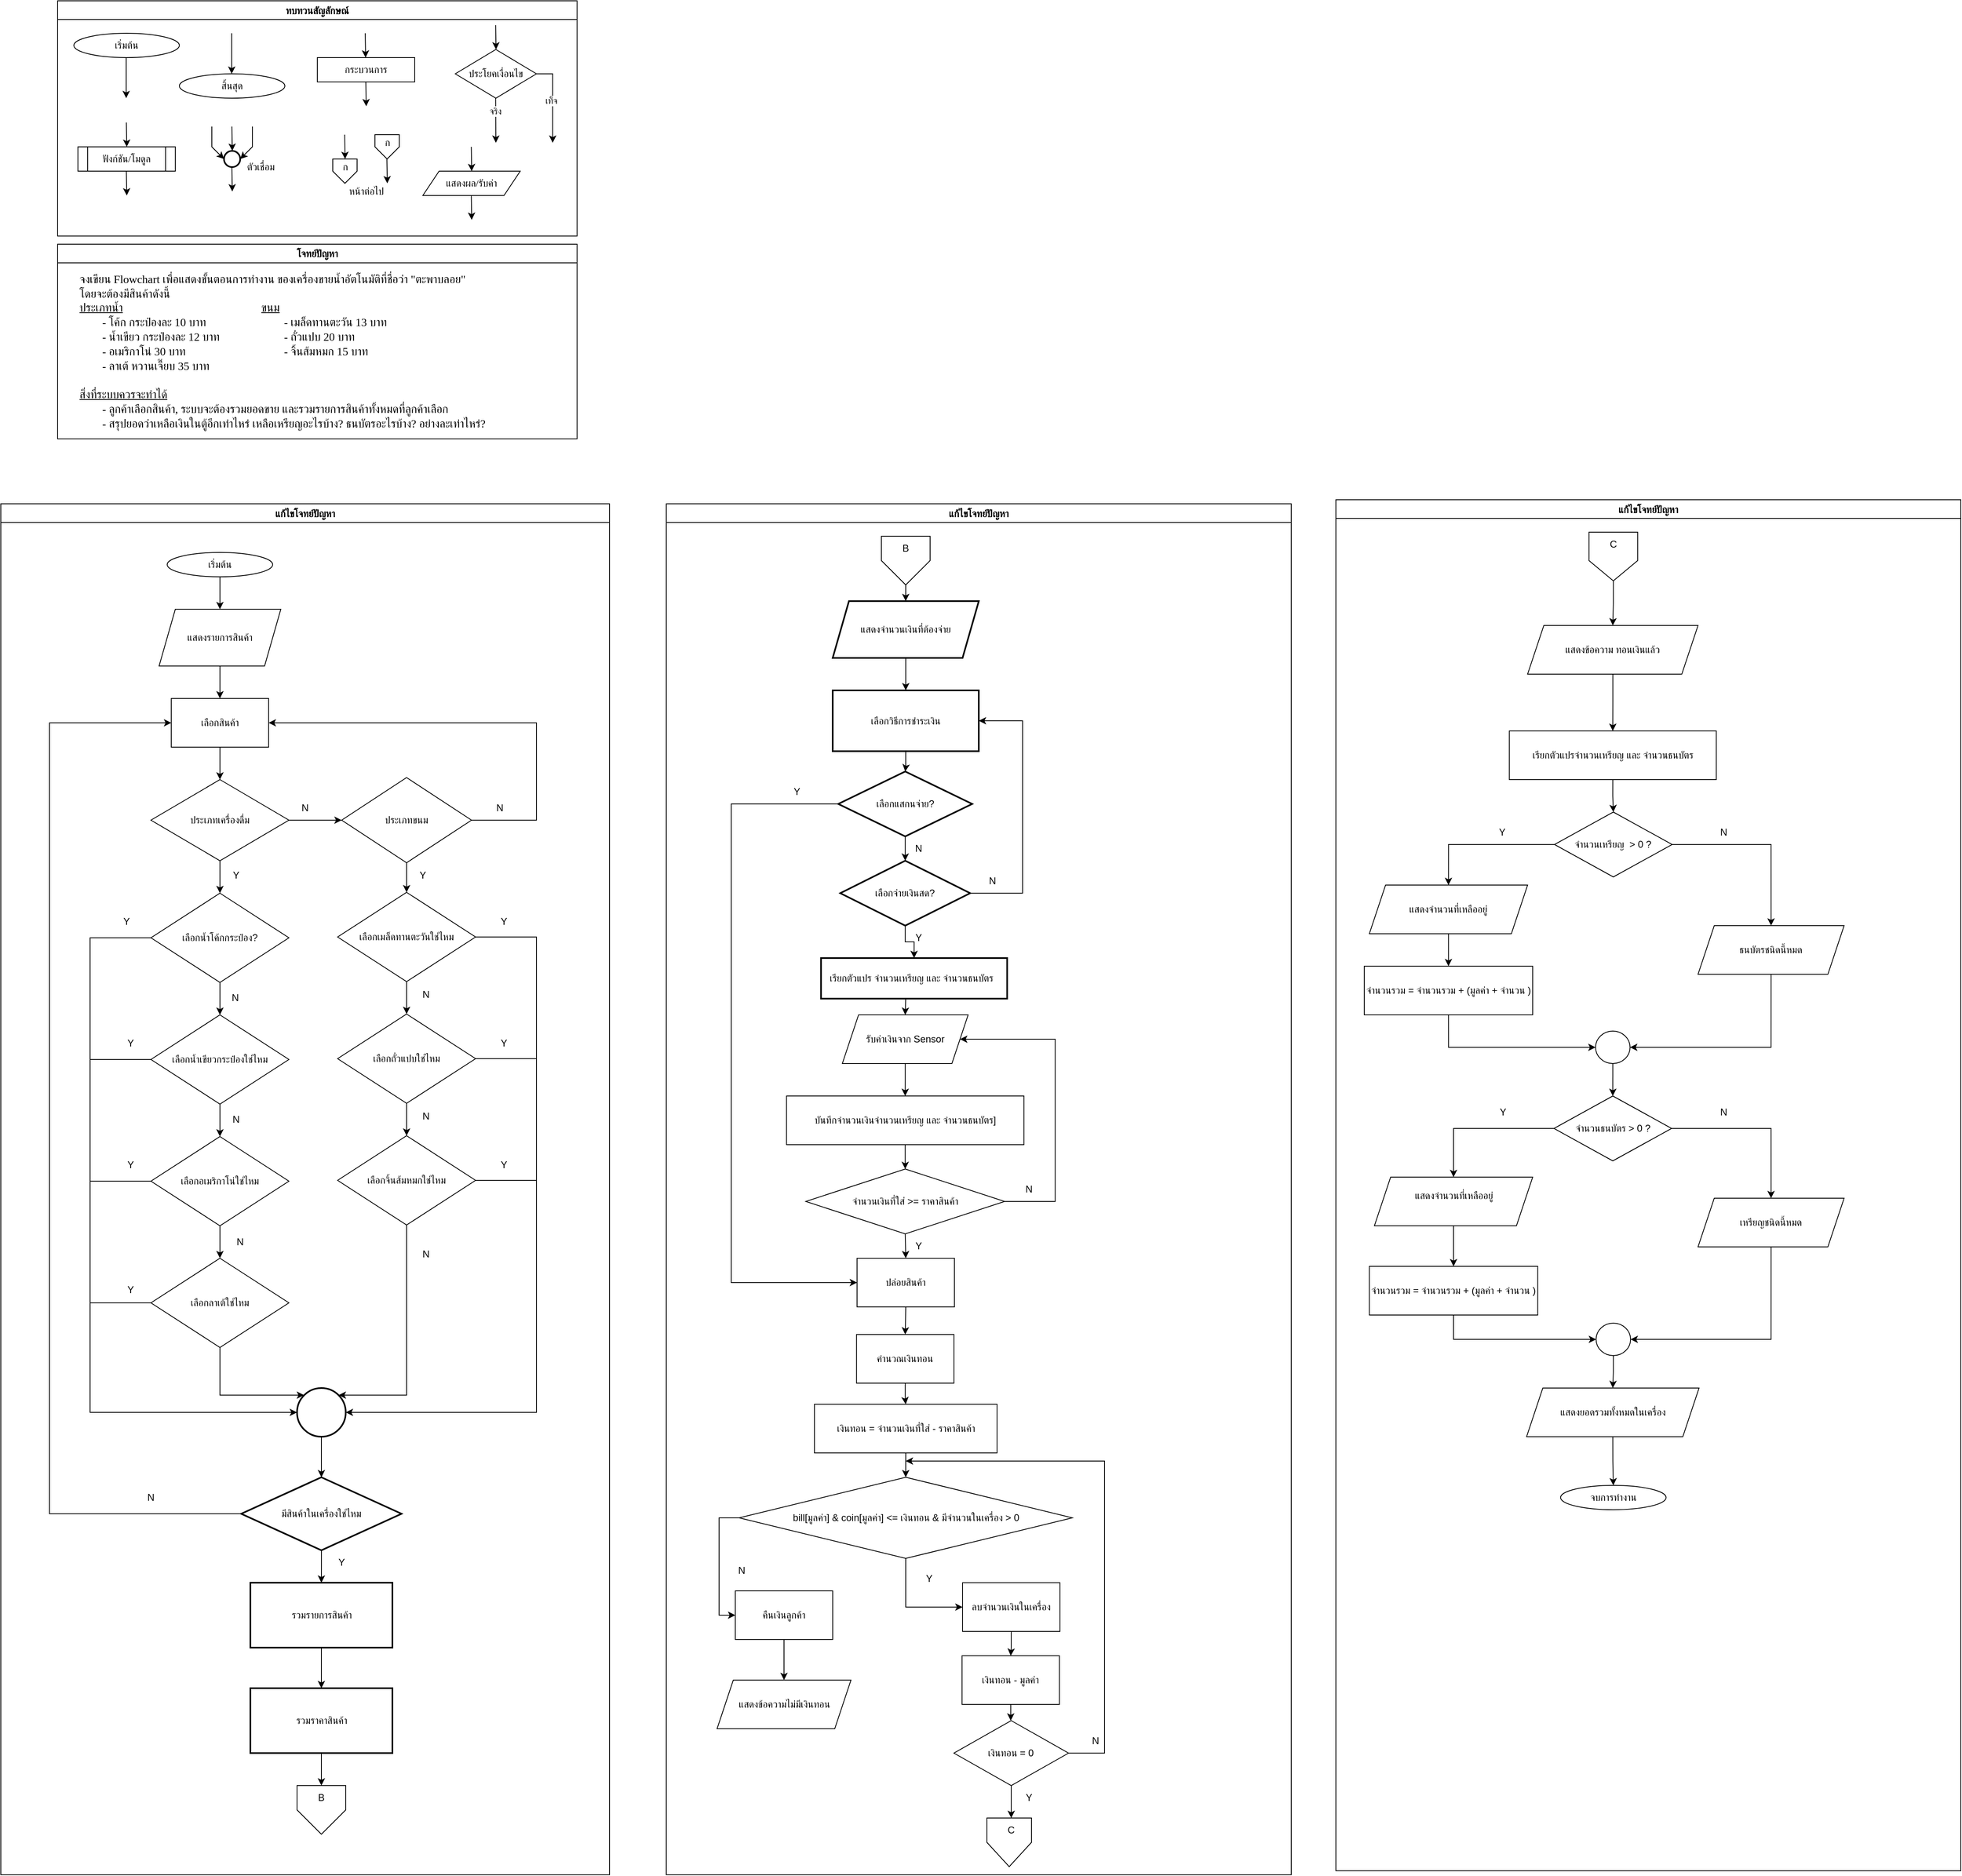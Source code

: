 <mxfile version="28.0.3">
  <diagram name="Page-1" id="JA7AuRwboQ2SxRRaLnH3">
    <mxGraphModel dx="3585" dy="1496" grid="1" gridSize="10" guides="1" tooltips="1" connect="1" arrows="1" fold="1" page="1" pageScale="1" pageWidth="827" pageHeight="1169" math="0" shadow="0">
      <root>
        <mxCell id="0" />
        <mxCell id="1" parent="0" />
        <mxCell id="yYuNxYYHxpmEYEaA_S8B-39" value="ทบทวนสัญลักษณ์" style="swimlane;fontFamily=Sarabun;fontSource=https%3A%2F%2Ffonts.googleapis.com%2Fcss%3Ffamily%3DSarabun;" parent="1" vertex="1">
          <mxGeometry x="-720" y="20" width="640" height="290" as="geometry" />
        </mxCell>
        <mxCell id="yYuNxYYHxpmEYEaA_S8B-40" value="&lt;font data-font-src=&quot;https://fonts.googleapis.com/css?family=Sarabun&quot; face=&quot;Sarabun&quot;&gt;เริ่มต้น&lt;/font&gt;" style="ellipse;whiteSpace=wrap;html=1;" parent="yYuNxYYHxpmEYEaA_S8B-39" vertex="1">
          <mxGeometry x="20" y="40" width="130" height="30" as="geometry" />
        </mxCell>
        <mxCell id="yYuNxYYHxpmEYEaA_S8B-41" value="" style="endArrow=classic;html=1;rounded=0;" parent="yYuNxYYHxpmEYEaA_S8B-39" edge="1">
          <mxGeometry width="50" height="50" relative="1" as="geometry">
            <mxPoint x="84.5" y="70" as="sourcePoint" />
            <mxPoint x="84.5" y="120" as="targetPoint" />
          </mxGeometry>
        </mxCell>
        <mxCell id="yYuNxYYHxpmEYEaA_S8B-42" value="&lt;font face=&quot;Sarabun&quot;&gt;สิ้นสุด&lt;/font&gt;" style="ellipse;whiteSpace=wrap;html=1;" parent="yYuNxYYHxpmEYEaA_S8B-39" vertex="1">
          <mxGeometry x="150" y="90" width="130" height="30" as="geometry" />
        </mxCell>
        <mxCell id="yYuNxYYHxpmEYEaA_S8B-43" value="" style="endArrow=classic;html=1;rounded=0;" parent="yYuNxYYHxpmEYEaA_S8B-39" edge="1">
          <mxGeometry width="50" height="50" relative="1" as="geometry">
            <mxPoint x="214.5" y="40" as="sourcePoint" />
            <mxPoint x="214.5" y="90" as="targetPoint" />
          </mxGeometry>
        </mxCell>
        <mxCell id="yYuNxYYHxpmEYEaA_S8B-44" value="กระบวนการ" style="rounded=0;whiteSpace=wrap;html=1;fontFamily=Sarabun;fontSource=https%3A%2F%2Ffonts.googleapis.com%2Fcss%3Ffamily%3DSarabun;" parent="yYuNxYYHxpmEYEaA_S8B-39" vertex="1">
          <mxGeometry x="320" y="70" width="120" height="30" as="geometry" />
        </mxCell>
        <mxCell id="yYuNxYYHxpmEYEaA_S8B-45" value="" style="endArrow=classic;html=1;rounded=0;" parent="yYuNxYYHxpmEYEaA_S8B-39" edge="1">
          <mxGeometry width="50" height="50" relative="1" as="geometry">
            <mxPoint x="379" y="40" as="sourcePoint" />
            <mxPoint x="379.5" y="70" as="targetPoint" />
          </mxGeometry>
        </mxCell>
        <mxCell id="yYuNxYYHxpmEYEaA_S8B-46" value="" style="endArrow=classic;html=1;rounded=0;" parent="yYuNxYYHxpmEYEaA_S8B-39" edge="1">
          <mxGeometry width="50" height="50" relative="1" as="geometry">
            <mxPoint x="379.75" y="100" as="sourcePoint" />
            <mxPoint x="380.25" y="130" as="targetPoint" />
          </mxGeometry>
        </mxCell>
        <mxCell id="yYuNxYYHxpmEYEaA_S8B-47" value="ประโยคเงื่อนไข" style="rhombus;whiteSpace=wrap;html=1;fontFamily=Sarabun;fontSource=https%3A%2F%2Ffonts.googleapis.com%2Fcss%3Ffamily%3DSarabun;" parent="yYuNxYYHxpmEYEaA_S8B-39" vertex="1">
          <mxGeometry x="490" y="60" width="100" height="60" as="geometry" />
        </mxCell>
        <mxCell id="yYuNxYYHxpmEYEaA_S8B-48" value="" style="endArrow=classic;html=1;rounded=0;" parent="yYuNxYYHxpmEYEaA_S8B-39" edge="1">
          <mxGeometry width="50" height="50" relative="1" as="geometry">
            <mxPoint x="539.71" y="30" as="sourcePoint" />
            <mxPoint x="540.21" y="60" as="targetPoint" />
          </mxGeometry>
        </mxCell>
        <mxCell id="yYuNxYYHxpmEYEaA_S8B-49" value="" style="endArrow=classic;html=1;rounded=0;" parent="yYuNxYYHxpmEYEaA_S8B-39" edge="1">
          <mxGeometry width="50" height="50" relative="1" as="geometry">
            <mxPoint x="539.71" y="120" as="sourcePoint" />
            <mxPoint x="540" y="175" as="targetPoint" />
          </mxGeometry>
        </mxCell>
        <mxCell id="yYuNxYYHxpmEYEaA_S8B-50" value="จริง" style="edgeLabel;html=1;align=center;verticalAlign=middle;resizable=0;points=[];fontFamily=Sarabun;fontSource=https%3A%2F%2Ffonts.googleapis.com%2Fcss%3Ffamily%3DSarabun;" parent="yYuNxYYHxpmEYEaA_S8B-49" vertex="1" connectable="0">
          <mxGeometry x="-0.414" y="-1" relative="1" as="geometry">
            <mxPoint as="offset" />
          </mxGeometry>
        </mxCell>
        <mxCell id="yYuNxYYHxpmEYEaA_S8B-51" value="" style="endArrow=classic;html=1;rounded=0;exitX=1;exitY=0.5;exitDx=0;exitDy=0;" parent="yYuNxYYHxpmEYEaA_S8B-39" source="yYuNxYYHxpmEYEaA_S8B-47" edge="1">
          <mxGeometry width="50" height="50" relative="1" as="geometry">
            <mxPoint x="620" y="95" as="sourcePoint" />
            <mxPoint x="610" y="175" as="targetPoint" />
            <Array as="points">
              <mxPoint x="610" y="90" />
            </Array>
          </mxGeometry>
        </mxCell>
        <mxCell id="yYuNxYYHxpmEYEaA_S8B-52" value="&lt;font data-font-src=&quot;https://fonts.googleapis.com/css?family=Sarabun&quot; face=&quot;Sarabun&quot;&gt;เท็จ&lt;/font&gt;" style="edgeLabel;html=1;align=center;verticalAlign=middle;resizable=0;points=[];" parent="yYuNxYYHxpmEYEaA_S8B-51" vertex="1" connectable="0">
          <mxGeometry x="-0.002" y="-2" relative="1" as="geometry">
            <mxPoint as="offset" />
          </mxGeometry>
        </mxCell>
        <mxCell id="yYuNxYYHxpmEYEaA_S8B-53" value="&lt;font data-font-src=&quot;https://fonts.googleapis.com/css?family=Sarabun&quot; face=&quot;Sarabun&quot;&gt;ฟังก์ชัน/โมดูล&lt;/font&gt;" style="shape=process;whiteSpace=wrap;html=1;backgroundOutline=1;" parent="yYuNxYYHxpmEYEaA_S8B-39" vertex="1">
          <mxGeometry x="25" y="180" width="120" height="30" as="geometry" />
        </mxCell>
        <mxCell id="yYuNxYYHxpmEYEaA_S8B-54" value="" style="endArrow=classic;html=1;rounded=0;" parent="yYuNxYYHxpmEYEaA_S8B-39" edge="1">
          <mxGeometry width="50" height="50" relative="1" as="geometry">
            <mxPoint x="84.71" y="150" as="sourcePoint" />
            <mxPoint x="85.21" y="180" as="targetPoint" />
          </mxGeometry>
        </mxCell>
        <mxCell id="yYuNxYYHxpmEYEaA_S8B-55" value="" style="endArrow=classic;html=1;rounded=0;" parent="yYuNxYYHxpmEYEaA_S8B-39" edge="1">
          <mxGeometry width="50" height="50" relative="1" as="geometry">
            <mxPoint x="84.71" y="210" as="sourcePoint" />
            <mxPoint x="85.21" y="240" as="targetPoint" />
          </mxGeometry>
        </mxCell>
        <mxCell id="yYuNxYYHxpmEYEaA_S8B-56" value="" style="strokeWidth=2;html=1;shape=mxgraph.flowchart.start_2;whiteSpace=wrap;" parent="yYuNxYYHxpmEYEaA_S8B-39" vertex="1">
          <mxGeometry x="205" y="185" width="20" height="20" as="geometry" />
        </mxCell>
        <mxCell id="yYuNxYYHxpmEYEaA_S8B-57" value="" style="endArrow=classic;html=1;rounded=0;" parent="yYuNxYYHxpmEYEaA_S8B-39" edge="1">
          <mxGeometry width="50" height="50" relative="1" as="geometry">
            <mxPoint x="214.71" y="155" as="sourcePoint" />
            <mxPoint x="215.21" y="185" as="targetPoint" />
          </mxGeometry>
        </mxCell>
        <mxCell id="yYuNxYYHxpmEYEaA_S8B-58" value="" style="endArrow=classic;html=1;rounded=0;entryX=0;entryY=0.5;entryDx=0;entryDy=0;entryPerimeter=0;" parent="yYuNxYYHxpmEYEaA_S8B-39" target="yYuNxYYHxpmEYEaA_S8B-56" edge="1">
          <mxGeometry width="50" height="50" relative="1" as="geometry">
            <mxPoint x="190.0" y="155" as="sourcePoint" />
            <mxPoint x="190.5" y="185" as="targetPoint" />
            <Array as="points">
              <mxPoint x="190" y="180" />
            </Array>
          </mxGeometry>
        </mxCell>
        <mxCell id="yYuNxYYHxpmEYEaA_S8B-59" value="" style="endArrow=classic;html=1;rounded=0;entryX=1;entryY=0.5;entryDx=0;entryDy=0;entryPerimeter=0;" parent="yYuNxYYHxpmEYEaA_S8B-39" target="yYuNxYYHxpmEYEaA_S8B-56" edge="1">
          <mxGeometry width="50" height="50" relative="1" as="geometry">
            <mxPoint x="240.0" y="155" as="sourcePoint" />
            <mxPoint x="240.5" y="185" as="targetPoint" />
            <Array as="points">
              <mxPoint x="240" y="180" />
            </Array>
          </mxGeometry>
        </mxCell>
        <mxCell id="yYuNxYYHxpmEYEaA_S8B-60" value="" style="endArrow=classic;html=1;rounded=0;" parent="yYuNxYYHxpmEYEaA_S8B-39" edge="1">
          <mxGeometry width="50" height="50" relative="1" as="geometry">
            <mxPoint x="214.71" y="205" as="sourcePoint" />
            <mxPoint x="215.21" y="235" as="targetPoint" />
          </mxGeometry>
        </mxCell>
        <mxCell id="yYuNxYYHxpmEYEaA_S8B-61" value="&lt;font data-font-src=&quot;https://fonts.googleapis.com/css?family=Sarabun&quot; face=&quot;Sarabun&quot;&gt;ตัวเชื่อม&lt;/font&gt;" style="text;html=1;align=center;verticalAlign=middle;resizable=0;points=[];autosize=1;strokeColor=none;fillColor=none;" parent="yYuNxYYHxpmEYEaA_S8B-39" vertex="1">
          <mxGeometry x="220" y="190" width="60" height="30" as="geometry" />
        </mxCell>
        <mxCell id="yYuNxYYHxpmEYEaA_S8B-62" value="" style="endArrow=classic;html=1;rounded=0;" parent="yYuNxYYHxpmEYEaA_S8B-39" edge="1">
          <mxGeometry width="50" height="50" relative="1" as="geometry">
            <mxPoint x="353.71" y="165" as="sourcePoint" />
            <mxPoint x="354.21" y="195" as="targetPoint" />
          </mxGeometry>
        </mxCell>
        <mxCell id="yYuNxYYHxpmEYEaA_S8B-63" value="" style="verticalLabelPosition=bottom;verticalAlign=top;html=1;shape=offPageConnector;rounded=0;size=0.5;" parent="yYuNxYYHxpmEYEaA_S8B-39" vertex="1">
          <mxGeometry x="339" y="195" width="30" height="30" as="geometry" />
        </mxCell>
        <mxCell id="yYuNxYYHxpmEYEaA_S8B-64" value="" style="endArrow=classic;html=1;rounded=0;" parent="yYuNxYYHxpmEYEaA_S8B-39" edge="1">
          <mxGeometry width="50" height="50" relative="1" as="geometry">
            <mxPoint x="405.71" y="195" as="sourcePoint" />
            <mxPoint x="406.21" y="225" as="targetPoint" />
          </mxGeometry>
        </mxCell>
        <mxCell id="yYuNxYYHxpmEYEaA_S8B-65" value="" style="verticalLabelPosition=bottom;verticalAlign=top;html=1;shape=offPageConnector;rounded=0;size=0.5;" parent="yYuNxYYHxpmEYEaA_S8B-39" vertex="1">
          <mxGeometry x="391" y="165" width="30" height="30" as="geometry" />
        </mxCell>
        <mxCell id="yYuNxYYHxpmEYEaA_S8B-66" value="หน้าต่อไป" style="text;html=1;align=center;verticalAlign=middle;resizable=0;points=[];autosize=1;strokeColor=none;fillColor=none;fontFamily=Sarabun;fontSource=https%3A%2F%2Ffonts.googleapis.com%2Fcss%3Ffamily%3DSarabun;" parent="yYuNxYYHxpmEYEaA_S8B-39" vertex="1">
          <mxGeometry x="345" y="220" width="70" height="30" as="geometry" />
        </mxCell>
        <mxCell id="yYuNxYYHxpmEYEaA_S8B-67" value="ก" style="text;html=1;align=center;verticalAlign=middle;resizable=0;points=[];autosize=1;strokeColor=none;fillColor=none;fontFamily=Sarabun;fontSource=https%3A%2F%2Ffonts.googleapis.com%2Fcss%3Ffamily%3DSarabun;" parent="yYuNxYYHxpmEYEaA_S8B-39" vertex="1">
          <mxGeometry x="339" y="190" width="30" height="30" as="geometry" />
        </mxCell>
        <mxCell id="yYuNxYYHxpmEYEaA_S8B-68" value="ก" style="text;html=1;align=center;verticalAlign=middle;resizable=0;points=[];autosize=1;strokeColor=none;fillColor=none;fontFamily=Sarabun;fontSource=https%3A%2F%2Ffonts.googleapis.com%2Fcss%3Ffamily%3DSarabun;" parent="yYuNxYYHxpmEYEaA_S8B-39" vertex="1">
          <mxGeometry x="391" y="160" width="30" height="30" as="geometry" />
        </mxCell>
        <mxCell id="yYuNxYYHxpmEYEaA_S8B-69" value="แสดงผล/รับค่า" style="shape=parallelogram;perimeter=parallelogramPerimeter;whiteSpace=wrap;html=1;fixedSize=1;fontFamily=Sarabun;fontSource=https%3A%2F%2Ffonts.googleapis.com%2Fcss%3Ffamily%3DSarabun;" parent="yYuNxYYHxpmEYEaA_S8B-39" vertex="1">
          <mxGeometry x="450" y="210" width="120" height="30" as="geometry" />
        </mxCell>
        <mxCell id="yYuNxYYHxpmEYEaA_S8B-70" value="" style="endArrow=classic;html=1;rounded=0;" parent="yYuNxYYHxpmEYEaA_S8B-39" edge="1">
          <mxGeometry width="50" height="50" relative="1" as="geometry">
            <mxPoint x="509.71" y="180" as="sourcePoint" />
            <mxPoint x="510.21" y="210" as="targetPoint" />
          </mxGeometry>
        </mxCell>
        <mxCell id="yYuNxYYHxpmEYEaA_S8B-71" value="" style="endArrow=classic;html=1;rounded=0;" parent="yYuNxYYHxpmEYEaA_S8B-39" edge="1">
          <mxGeometry width="50" height="50" relative="1" as="geometry">
            <mxPoint x="509.71" y="240" as="sourcePoint" />
            <mxPoint x="510.21" y="270" as="targetPoint" />
          </mxGeometry>
        </mxCell>
        <mxCell id="yYuNxYYHxpmEYEaA_S8B-72" value="แก้ไขโจทย์ปัญหา" style="swimlane;fontFamily=Sarabun;fontSource=https%3A%2F%2Ffonts.googleapis.com%2Fcss%3Ffamily%3DSarabun;" parent="1" vertex="1">
          <mxGeometry x="-790" y="640" width="750" height="1690" as="geometry" />
        </mxCell>
        <mxCell id="8HzUCbv0gcw6UOSrvrIM-2" style="edgeStyle=orthogonalEdgeStyle;rounded=0;orthogonalLoop=1;jettySize=auto;html=1;" parent="yYuNxYYHxpmEYEaA_S8B-72" source="yYuNxYYHxpmEYEaA_S8B-73" target="8HzUCbv0gcw6UOSrvrIM-1" edge="1">
          <mxGeometry relative="1" as="geometry" />
        </mxCell>
        <mxCell id="8HzUCbv0gcw6UOSrvrIM-4" value="" style="edgeStyle=orthogonalEdgeStyle;rounded=0;orthogonalLoop=1;jettySize=auto;html=1;" parent="yYuNxYYHxpmEYEaA_S8B-72" source="8HzUCbv0gcw6UOSrvrIM-1" target="8HzUCbv0gcw6UOSrvrIM-3" edge="1">
          <mxGeometry relative="1" as="geometry" />
        </mxCell>
        <mxCell id="8HzUCbv0gcw6UOSrvrIM-1" value="แสดงรายการสินค้า" style="shape=parallelogram;perimeter=parallelogramPerimeter;whiteSpace=wrap;html=1;fixedSize=1;" parent="yYuNxYYHxpmEYEaA_S8B-72" vertex="1">
          <mxGeometry x="195" y="130" width="150" height="70" as="geometry" />
        </mxCell>
        <mxCell id="8HzUCbv0gcw6UOSrvrIM-6" value="" style="edgeStyle=orthogonalEdgeStyle;rounded=0;orthogonalLoop=1;jettySize=auto;html=1;" parent="yYuNxYYHxpmEYEaA_S8B-72" source="8HzUCbv0gcw6UOSrvrIM-3" target="8HzUCbv0gcw6UOSrvrIM-5" edge="1">
          <mxGeometry relative="1" as="geometry" />
        </mxCell>
        <mxCell id="8HzUCbv0gcw6UOSrvrIM-3" value="เลือกสินค้า" style="whiteSpace=wrap;html=1;" parent="yYuNxYYHxpmEYEaA_S8B-72" vertex="1">
          <mxGeometry x="210" y="240" width="120" height="60" as="geometry" />
        </mxCell>
        <mxCell id="8HzUCbv0gcw6UOSrvrIM-8" value="" style="edgeStyle=orthogonalEdgeStyle;rounded=0;orthogonalLoop=1;jettySize=auto;html=1;" parent="yYuNxYYHxpmEYEaA_S8B-72" source="8HzUCbv0gcw6UOSrvrIM-5" target="8HzUCbv0gcw6UOSrvrIM-7" edge="1">
          <mxGeometry relative="1" as="geometry" />
        </mxCell>
        <mxCell id="8HzUCbv0gcw6UOSrvrIM-10" value="" style="edgeStyle=orthogonalEdgeStyle;rounded=0;orthogonalLoop=1;jettySize=auto;html=1;" parent="yYuNxYYHxpmEYEaA_S8B-72" source="8HzUCbv0gcw6UOSrvrIM-5" target="8HzUCbv0gcw6UOSrvrIM-9" edge="1">
          <mxGeometry relative="1" as="geometry" />
        </mxCell>
        <mxCell id="8HzUCbv0gcw6UOSrvrIM-5" value="ประเภทเครื่องดื่ม" style="rhombus;whiteSpace=wrap;html=1;" parent="yYuNxYYHxpmEYEaA_S8B-72" vertex="1">
          <mxGeometry x="185" y="340" width="170" height="100" as="geometry" />
        </mxCell>
        <mxCell id="8HzUCbv0gcw6UOSrvrIM-53" style="edgeStyle=orthogonalEdgeStyle;rounded=0;orthogonalLoop=1;jettySize=auto;html=1;exitX=0.5;exitY=1;exitDx=0;exitDy=0;" parent="yYuNxYYHxpmEYEaA_S8B-72" source="8HzUCbv0gcw6UOSrvrIM-7" target="8HzUCbv0gcw6UOSrvrIM-49" edge="1">
          <mxGeometry relative="1" as="geometry" />
        </mxCell>
        <mxCell id="8HzUCbv0gcw6UOSrvrIM-61" style="edgeStyle=orthogonalEdgeStyle;rounded=0;orthogonalLoop=1;jettySize=auto;html=1;exitX=1;exitY=0.5;exitDx=0;exitDy=0;entryX=1;entryY=0.5;entryDx=0;entryDy=0;" parent="yYuNxYYHxpmEYEaA_S8B-72" source="8HzUCbv0gcw6UOSrvrIM-7" target="8HzUCbv0gcw6UOSrvrIM-3" edge="1">
          <mxGeometry relative="1" as="geometry">
            <Array as="points">
              <mxPoint x="660" y="390" />
              <mxPoint x="660" y="270" />
            </Array>
          </mxGeometry>
        </mxCell>
        <mxCell id="8HzUCbv0gcw6UOSrvrIM-7" value="ประเภทขนม" style="rhombus;whiteSpace=wrap;html=1;" parent="yYuNxYYHxpmEYEaA_S8B-72" vertex="1">
          <mxGeometry x="420" y="337.5" width="160" height="105" as="geometry" />
        </mxCell>
        <mxCell id="8HzUCbv0gcw6UOSrvrIM-12" value="" style="edgeStyle=orthogonalEdgeStyle;rounded=0;orthogonalLoop=1;jettySize=auto;html=1;" parent="yYuNxYYHxpmEYEaA_S8B-72" source="8HzUCbv0gcw6UOSrvrIM-9" target="8HzUCbv0gcw6UOSrvrIM-11" edge="1">
          <mxGeometry relative="1" as="geometry" />
        </mxCell>
        <mxCell id="8HzUCbv0gcw6UOSrvrIM-9" value="เลือกน้ำโค้กกระป๋อง?" style="rhombus;whiteSpace=wrap;html=1;" parent="yYuNxYYHxpmEYEaA_S8B-72" vertex="1">
          <mxGeometry x="185" y="480" width="170" height="110" as="geometry" />
        </mxCell>
        <mxCell id="8HzUCbv0gcw6UOSrvrIM-14" value="" style="edgeStyle=orthogonalEdgeStyle;rounded=0;orthogonalLoop=1;jettySize=auto;html=1;" parent="yYuNxYYHxpmEYEaA_S8B-72" source="8HzUCbv0gcw6UOSrvrIM-11" target="8HzUCbv0gcw6UOSrvrIM-13" edge="1">
          <mxGeometry relative="1" as="geometry" />
        </mxCell>
        <mxCell id="8HzUCbv0gcw6UOSrvrIM-11" value="เลือกน้ำเขียวกระป๋องใช่ไหม" style="rhombus;whiteSpace=wrap;html=1;" parent="yYuNxYYHxpmEYEaA_S8B-72" vertex="1">
          <mxGeometry x="185" y="630" width="170" height="110" as="geometry" />
        </mxCell>
        <mxCell id="8HzUCbv0gcw6UOSrvrIM-16" value="" style="edgeStyle=orthogonalEdgeStyle;rounded=0;orthogonalLoop=1;jettySize=auto;html=1;" parent="yYuNxYYHxpmEYEaA_S8B-72" source="8HzUCbv0gcw6UOSrvrIM-13" target="8HzUCbv0gcw6UOSrvrIM-15" edge="1">
          <mxGeometry relative="1" as="geometry" />
        </mxCell>
        <mxCell id="8HzUCbv0gcw6UOSrvrIM-13" value="เลือกอเมริกาโน่ใช่ไหม" style="rhombus;whiteSpace=wrap;html=1;" parent="yYuNxYYHxpmEYEaA_S8B-72" vertex="1">
          <mxGeometry x="185" y="780" width="170" height="110" as="geometry" />
        </mxCell>
        <mxCell id="8HzUCbv0gcw6UOSrvrIM-15" value="เลือกลาเต้ใช่ไหม" style="rhombus;whiteSpace=wrap;html=1;" parent="yYuNxYYHxpmEYEaA_S8B-72" vertex="1">
          <mxGeometry x="185" y="930" width="170" height="110" as="geometry" />
        </mxCell>
        <mxCell id="8HzUCbv0gcw6UOSrvrIM-65" value="" style="edgeStyle=orthogonalEdgeStyle;rounded=0;orthogonalLoop=1;jettySize=auto;html=1;" parent="yYuNxYYHxpmEYEaA_S8B-72" source="8HzUCbv0gcw6UOSrvrIM-17" target="8HzUCbv0gcw6UOSrvrIM-64" edge="1">
          <mxGeometry relative="1" as="geometry" />
        </mxCell>
        <mxCell id="8HzUCbv0gcw6UOSrvrIM-17" value="" style="strokeWidth=2;html=1;shape=mxgraph.flowchart.start_2;whiteSpace=wrap;" parent="yYuNxYYHxpmEYEaA_S8B-72" vertex="1">
          <mxGeometry x="365" y="1090" width="60" height="60" as="geometry" />
        </mxCell>
        <mxCell id="8HzUCbv0gcw6UOSrvrIM-39" style="edgeStyle=orthogonalEdgeStyle;rounded=0;orthogonalLoop=1;jettySize=auto;html=1;exitX=0.5;exitY=1;exitDx=0;exitDy=0;entryX=0.145;entryY=0.145;entryDx=0;entryDy=0;entryPerimeter=0;" parent="yYuNxYYHxpmEYEaA_S8B-72" source="8HzUCbv0gcw6UOSrvrIM-15" target="8HzUCbv0gcw6UOSrvrIM-17" edge="1">
          <mxGeometry relative="1" as="geometry">
            <Array as="points">
              <mxPoint x="270" y="1099" />
            </Array>
          </mxGeometry>
        </mxCell>
        <mxCell id="8HzUCbv0gcw6UOSrvrIM-40" style="edgeStyle=orthogonalEdgeStyle;rounded=0;orthogonalLoop=1;jettySize=auto;html=1;entryX=0;entryY=0.5;entryDx=0;entryDy=0;entryPerimeter=0;exitX=0;exitY=0.5;exitDx=0;exitDy=0;" parent="yYuNxYYHxpmEYEaA_S8B-72" source="8HzUCbv0gcw6UOSrvrIM-9" target="8HzUCbv0gcw6UOSrvrIM-17" edge="1">
          <mxGeometry relative="1" as="geometry">
            <mxPoint x="185" y="390" as="sourcePoint" />
            <Array as="points">
              <mxPoint x="110" y="535" />
              <mxPoint x="110" y="1120" />
            </Array>
          </mxGeometry>
        </mxCell>
        <mxCell id="8HzUCbv0gcw6UOSrvrIM-46" value="N" style="text;html=1;align=center;verticalAlign=middle;whiteSpace=wrap;rounded=0;" parent="yYuNxYYHxpmEYEaA_S8B-72" vertex="1">
          <mxGeometry x="265" y="895" width="60" height="30" as="geometry" />
        </mxCell>
        <mxCell id="8HzUCbv0gcw6UOSrvrIM-47" value="N" style="text;html=1;align=center;verticalAlign=middle;whiteSpace=wrap;rounded=0;" parent="yYuNxYYHxpmEYEaA_S8B-72" vertex="1">
          <mxGeometry x="260" y="744" width="60" height="30" as="geometry" />
        </mxCell>
        <mxCell id="8HzUCbv0gcw6UOSrvrIM-48" value="N" style="text;html=1;align=center;verticalAlign=middle;whiteSpace=wrap;rounded=0;" parent="yYuNxYYHxpmEYEaA_S8B-72" vertex="1">
          <mxGeometry x="259" y="594" width="60" height="30" as="geometry" />
        </mxCell>
        <mxCell id="8HzUCbv0gcw6UOSrvrIM-54" style="edgeStyle=orthogonalEdgeStyle;rounded=0;orthogonalLoop=1;jettySize=auto;html=1;exitX=0.5;exitY=1;exitDx=0;exitDy=0;entryX=0.5;entryY=0;entryDx=0;entryDy=0;" parent="yYuNxYYHxpmEYEaA_S8B-72" source="8HzUCbv0gcw6UOSrvrIM-49" target="8HzUCbv0gcw6UOSrvrIM-50" edge="1">
          <mxGeometry relative="1" as="geometry" />
        </mxCell>
        <mxCell id="8HzUCbv0gcw6UOSrvrIM-49" value="เลือกเมล็ดทานตะวันใช่ไหม" style="rhombus;whiteSpace=wrap;html=1;" parent="yYuNxYYHxpmEYEaA_S8B-72" vertex="1">
          <mxGeometry x="415" y="479" width="170" height="110" as="geometry" />
        </mxCell>
        <mxCell id="8HzUCbv0gcw6UOSrvrIM-55" style="edgeStyle=orthogonalEdgeStyle;rounded=0;orthogonalLoop=1;jettySize=auto;html=1;exitX=0.5;exitY=1;exitDx=0;exitDy=0;entryX=0.5;entryY=0;entryDx=0;entryDy=0;" parent="yYuNxYYHxpmEYEaA_S8B-72" source="8HzUCbv0gcw6UOSrvrIM-50" target="8HzUCbv0gcw6UOSrvrIM-51" edge="1">
          <mxGeometry relative="1" as="geometry" />
        </mxCell>
        <mxCell id="8HzUCbv0gcw6UOSrvrIM-50" value="เลือกถั่วแปบใช่ไหม" style="rhombus;whiteSpace=wrap;html=1;" parent="yYuNxYYHxpmEYEaA_S8B-72" vertex="1">
          <mxGeometry x="415" y="629" width="170" height="110" as="geometry" />
        </mxCell>
        <mxCell id="8HzUCbv0gcw6UOSrvrIM-51" value="เลือกจิ้นส้มหมกใช่ไหม" style="rhombus;whiteSpace=wrap;html=1;" parent="yYuNxYYHxpmEYEaA_S8B-72" vertex="1">
          <mxGeometry x="415" y="779" width="170" height="110" as="geometry" />
        </mxCell>
        <mxCell id="8HzUCbv0gcw6UOSrvrIM-56" style="edgeStyle=orthogonalEdgeStyle;rounded=0;orthogonalLoop=1;jettySize=auto;html=1;exitX=1;exitY=0.5;exitDx=0;exitDy=0;entryX=1;entryY=0.5;entryDx=0;entryDy=0;entryPerimeter=0;" parent="yYuNxYYHxpmEYEaA_S8B-72" source="8HzUCbv0gcw6UOSrvrIM-49" target="8HzUCbv0gcw6UOSrvrIM-17" edge="1">
          <mxGeometry relative="1" as="geometry">
            <Array as="points">
              <mxPoint x="660" y="534" />
              <mxPoint x="660" y="1120" />
            </Array>
          </mxGeometry>
        </mxCell>
        <mxCell id="8HzUCbv0gcw6UOSrvrIM-59" style="edgeStyle=orthogonalEdgeStyle;rounded=0;orthogonalLoop=1;jettySize=auto;html=1;exitX=0.5;exitY=1;exitDx=0;exitDy=0;entryX=0.855;entryY=0.145;entryDx=0;entryDy=0;entryPerimeter=0;" parent="yYuNxYYHxpmEYEaA_S8B-72" source="8HzUCbv0gcw6UOSrvrIM-51" target="8HzUCbv0gcw6UOSrvrIM-17" edge="1">
          <mxGeometry relative="1" as="geometry">
            <Array as="points">
              <mxPoint x="500" y="1099" />
            </Array>
          </mxGeometry>
        </mxCell>
        <mxCell id="8HzUCbv0gcw6UOSrvrIM-60" value="N" style="text;html=1;align=center;verticalAlign=middle;whiteSpace=wrap;rounded=0;" parent="yYuNxYYHxpmEYEaA_S8B-72" vertex="1">
          <mxGeometry x="345" y="360" width="60" height="30" as="geometry" />
        </mxCell>
        <mxCell id="8HzUCbv0gcw6UOSrvrIM-62" value="Y" style="text;html=1;align=center;verticalAlign=middle;whiteSpace=wrap;rounded=0;" parent="yYuNxYYHxpmEYEaA_S8B-72" vertex="1">
          <mxGeometry x="260" y="442.5" width="60" height="30" as="geometry" />
        </mxCell>
        <mxCell id="8HzUCbv0gcw6UOSrvrIM-63" value="Y" style="text;html=1;align=center;verticalAlign=middle;whiteSpace=wrap;rounded=0;" parent="yYuNxYYHxpmEYEaA_S8B-72" vertex="1">
          <mxGeometry x="490" y="442.5" width="60" height="30" as="geometry" />
        </mxCell>
        <mxCell id="8HzUCbv0gcw6UOSrvrIM-66" style="edgeStyle=orthogonalEdgeStyle;rounded=0;orthogonalLoop=1;jettySize=auto;html=1;exitX=0;exitY=0.5;exitDx=0;exitDy=0;entryX=0;entryY=0.5;entryDx=0;entryDy=0;" parent="yYuNxYYHxpmEYEaA_S8B-72" source="8HzUCbv0gcw6UOSrvrIM-64" target="8HzUCbv0gcw6UOSrvrIM-3" edge="1">
          <mxGeometry relative="1" as="geometry">
            <Array as="points">
              <mxPoint x="60" y="1245" />
              <mxPoint x="60" y="270" />
            </Array>
          </mxGeometry>
        </mxCell>
        <mxCell id="8HzUCbv0gcw6UOSrvrIM-82" value="" style="edgeStyle=orthogonalEdgeStyle;rounded=0;orthogonalLoop=1;jettySize=auto;html=1;" parent="yYuNxYYHxpmEYEaA_S8B-72" source="8HzUCbv0gcw6UOSrvrIM-64" target="8HzUCbv0gcw6UOSrvrIM-81" edge="1">
          <mxGeometry relative="1" as="geometry" />
        </mxCell>
        <mxCell id="8HzUCbv0gcw6UOSrvrIM-64" value="มีสินค้าในเครื่องใช่ไหม" style="rhombus;whiteSpace=wrap;html=1;strokeWidth=2;" parent="yYuNxYYHxpmEYEaA_S8B-72" vertex="1">
          <mxGeometry x="296.25" y="1200" width="197.5" height="90" as="geometry" />
        </mxCell>
        <mxCell id="8HzUCbv0gcw6UOSrvrIM-67" value="Y" style="text;html=1;align=center;verticalAlign=middle;whiteSpace=wrap;rounded=0;" parent="yYuNxYYHxpmEYEaA_S8B-72" vertex="1">
          <mxGeometry x="125" y="500" width="60" height="30" as="geometry" />
        </mxCell>
        <mxCell id="8HzUCbv0gcw6UOSrvrIM-68" value="Y" style="text;html=1;align=center;verticalAlign=middle;whiteSpace=wrap;rounded=0;" parent="yYuNxYYHxpmEYEaA_S8B-72" vertex="1">
          <mxGeometry x="130" y="650" width="60" height="30" as="geometry" />
        </mxCell>
        <mxCell id="8HzUCbv0gcw6UOSrvrIM-69" value="Y" style="text;html=1;align=center;verticalAlign=middle;whiteSpace=wrap;rounded=0;" parent="yYuNxYYHxpmEYEaA_S8B-72" vertex="1">
          <mxGeometry x="130" y="800" width="60" height="30" as="geometry" />
        </mxCell>
        <mxCell id="8HzUCbv0gcw6UOSrvrIM-70" value="Y" style="text;html=1;align=center;verticalAlign=middle;whiteSpace=wrap;rounded=0;" parent="yYuNxYYHxpmEYEaA_S8B-72" vertex="1">
          <mxGeometry x="130" y="954" width="60" height="30" as="geometry" />
        </mxCell>
        <mxCell id="8HzUCbv0gcw6UOSrvrIM-71" value="Y" style="text;html=1;align=center;verticalAlign=middle;whiteSpace=wrap;rounded=0;" parent="yYuNxYYHxpmEYEaA_S8B-72" vertex="1">
          <mxGeometry x="590" y="500" width="60" height="30" as="geometry" />
        </mxCell>
        <mxCell id="8HzUCbv0gcw6UOSrvrIM-72" value="Y" style="text;html=1;align=center;verticalAlign=middle;whiteSpace=wrap;rounded=0;" parent="yYuNxYYHxpmEYEaA_S8B-72" vertex="1">
          <mxGeometry x="590" y="650" width="60" height="30" as="geometry" />
        </mxCell>
        <mxCell id="8HzUCbv0gcw6UOSrvrIM-73" value="Y" style="text;html=1;align=center;verticalAlign=middle;whiteSpace=wrap;rounded=0;" parent="yYuNxYYHxpmEYEaA_S8B-72" vertex="1">
          <mxGeometry x="590" y="800" width="60" height="30" as="geometry" />
        </mxCell>
        <mxCell id="8HzUCbv0gcw6UOSrvrIM-74" value="N" style="text;html=1;align=center;verticalAlign=middle;whiteSpace=wrap;rounded=0;" parent="yYuNxYYHxpmEYEaA_S8B-72" vertex="1">
          <mxGeometry x="155" y="1210" width="60" height="30" as="geometry" />
        </mxCell>
        <mxCell id="8HzUCbv0gcw6UOSrvrIM-77" value="N" style="text;html=1;align=center;verticalAlign=middle;whiteSpace=wrap;rounded=0;" parent="yYuNxYYHxpmEYEaA_S8B-72" vertex="1">
          <mxGeometry x="493.75" y="590" width="60" height="30" as="geometry" />
        </mxCell>
        <mxCell id="8HzUCbv0gcw6UOSrvrIM-78" value="N" style="text;html=1;align=center;verticalAlign=middle;whiteSpace=wrap;rounded=0;" parent="yYuNxYYHxpmEYEaA_S8B-72" vertex="1">
          <mxGeometry x="493.75" y="740" width="60" height="30" as="geometry" />
        </mxCell>
        <mxCell id="8HzUCbv0gcw6UOSrvrIM-79" value="N" style="text;html=1;align=center;verticalAlign=middle;whiteSpace=wrap;rounded=0;" parent="yYuNxYYHxpmEYEaA_S8B-72" vertex="1">
          <mxGeometry x="585" y="360" width="60" height="30" as="geometry" />
        </mxCell>
        <mxCell id="8HzUCbv0gcw6UOSrvrIM-80" value="Y" style="text;html=1;align=center;verticalAlign=middle;whiteSpace=wrap;rounded=0;" parent="yYuNxYYHxpmEYEaA_S8B-72" vertex="1">
          <mxGeometry x="390" y="1290" width="60" height="30" as="geometry" />
        </mxCell>
        <mxCell id="8HzUCbv0gcw6UOSrvrIM-138" value="" style="edgeStyle=orthogonalEdgeStyle;rounded=0;orthogonalLoop=1;jettySize=auto;html=1;" parent="yYuNxYYHxpmEYEaA_S8B-72" source="8HzUCbv0gcw6UOSrvrIM-81" target="8HzUCbv0gcw6UOSrvrIM-137" edge="1">
          <mxGeometry relative="1" as="geometry" />
        </mxCell>
        <mxCell id="8HzUCbv0gcw6UOSrvrIM-81" value="รวมรายการสินค้า" style="whiteSpace=wrap;html=1;strokeWidth=2;" parent="yYuNxYYHxpmEYEaA_S8B-72" vertex="1">
          <mxGeometry x="307.5" y="1330" width="175" height="80" as="geometry" />
        </mxCell>
        <mxCell id="8HzUCbv0gcw6UOSrvrIM-957" style="edgeStyle=orthogonalEdgeStyle;rounded=0;orthogonalLoop=1;jettySize=auto;html=1;exitX=0.5;exitY=1;exitDx=0;exitDy=0;entryX=0.5;entryY=0;entryDx=0;entryDy=0;" parent="yYuNxYYHxpmEYEaA_S8B-72" source="8HzUCbv0gcw6UOSrvrIM-137" target="8HzUCbv0gcw6UOSrvrIM-956" edge="1">
          <mxGeometry relative="1" as="geometry" />
        </mxCell>
        <mxCell id="8HzUCbv0gcw6UOSrvrIM-137" value="รวมราคาสินค้า" style="whiteSpace=wrap;html=1;strokeWidth=2;" parent="yYuNxYYHxpmEYEaA_S8B-72" vertex="1">
          <mxGeometry x="307.5" y="1460" width="175" height="80" as="geometry" />
        </mxCell>
        <mxCell id="8HzUCbv0gcw6UOSrvrIM-75" value="N" style="text;html=1;align=center;verticalAlign=middle;whiteSpace=wrap;rounded=0;" parent="yYuNxYYHxpmEYEaA_S8B-72" vertex="1">
          <mxGeometry x="493.75" y="910" width="60" height="30" as="geometry" />
        </mxCell>
        <mxCell id="8HzUCbv0gcw6UOSrvrIM-42" value="" style="endArrow=none;html=1;rounded=0;entryX=0;entryY=0.5;entryDx=0;entryDy=0;" parent="yYuNxYYHxpmEYEaA_S8B-72" target="8HzUCbv0gcw6UOSrvrIM-9" edge="1">
          <mxGeometry width="50" height="50" relative="1" as="geometry">
            <mxPoint x="110" y="535" as="sourcePoint" />
            <mxPoint x="210" y="620" as="targetPoint" />
          </mxGeometry>
        </mxCell>
        <mxCell id="8HzUCbv0gcw6UOSrvrIM-43" value="" style="endArrow=none;html=1;rounded=0;entryX=0;entryY=0.5;entryDx=0;entryDy=0;" parent="yYuNxYYHxpmEYEaA_S8B-72" target="8HzUCbv0gcw6UOSrvrIM-11" edge="1">
          <mxGeometry width="50" height="50" relative="1" as="geometry">
            <mxPoint x="110" y="685" as="sourcePoint" />
            <mxPoint x="210" y="780" as="targetPoint" />
          </mxGeometry>
        </mxCell>
        <mxCell id="8HzUCbv0gcw6UOSrvrIM-44" value="" style="endArrow=none;html=1;rounded=0;entryX=0;entryY=0.5;entryDx=0;entryDy=0;" parent="yYuNxYYHxpmEYEaA_S8B-72" target="8HzUCbv0gcw6UOSrvrIM-13" edge="1">
          <mxGeometry width="50" height="50" relative="1" as="geometry">
            <mxPoint x="110" y="835" as="sourcePoint" />
            <mxPoint x="210" y="810" as="targetPoint" />
          </mxGeometry>
        </mxCell>
        <mxCell id="8HzUCbv0gcw6UOSrvrIM-45" value="" style="endArrow=none;html=1;rounded=0;entryX=0;entryY=0.5;entryDx=0;entryDy=0;" parent="yYuNxYYHxpmEYEaA_S8B-72" target="8HzUCbv0gcw6UOSrvrIM-15" edge="1">
          <mxGeometry width="50" height="50" relative="1" as="geometry">
            <mxPoint x="110" y="985" as="sourcePoint" />
            <mxPoint x="210" y="970" as="targetPoint" />
          </mxGeometry>
        </mxCell>
        <mxCell id="8HzUCbv0gcw6UOSrvrIM-57" value="" style="endArrow=none;html=1;rounded=0;entryX=1;entryY=0.5;entryDx=0;entryDy=0;" parent="yYuNxYYHxpmEYEaA_S8B-72" target="8HzUCbv0gcw6UOSrvrIM-50" edge="1">
          <mxGeometry width="50" height="50" relative="1" as="geometry">
            <mxPoint x="660" y="684" as="sourcePoint" />
            <mxPoint x="270" y="890" as="targetPoint" />
          </mxGeometry>
        </mxCell>
        <mxCell id="8HzUCbv0gcw6UOSrvrIM-58" value="" style="endArrow=none;html=1;rounded=0;entryX=1;entryY=0.5;entryDx=0;entryDy=0;" parent="yYuNxYYHxpmEYEaA_S8B-72" target="8HzUCbv0gcw6UOSrvrIM-51" edge="1">
          <mxGeometry width="50" height="50" relative="1" as="geometry">
            <mxPoint x="660" y="834" as="sourcePoint" />
            <mxPoint x="270" y="890" as="targetPoint" />
          </mxGeometry>
        </mxCell>
        <mxCell id="yYuNxYYHxpmEYEaA_S8B-73" value="&lt;font data-font-src=&quot;https://fonts.googleapis.com/css?family=Sarabun&quot; face=&quot;Sarabun&quot;&gt;เริ่มต้น&lt;/font&gt;" style="ellipse;whiteSpace=wrap;html=1;" parent="yYuNxYYHxpmEYEaA_S8B-72" vertex="1">
          <mxGeometry x="205" y="60" width="130" height="30" as="geometry" />
        </mxCell>
        <mxCell id="8HzUCbv0gcw6UOSrvrIM-956" value="" style="verticalLabelPosition=bottom;verticalAlign=top;html=1;shape=offPageConnector;rounded=0;size=0.5;" parent="yYuNxYYHxpmEYEaA_S8B-72" vertex="1">
          <mxGeometry x="365" y="1580" width="60" height="60" as="geometry" />
        </mxCell>
        <mxCell id="8HzUCbv0gcw6UOSrvrIM-958" value="B" style="text;html=1;align=center;verticalAlign=middle;whiteSpace=wrap;rounded=0;" parent="yYuNxYYHxpmEYEaA_S8B-72" vertex="1">
          <mxGeometry x="365" y="1580" width="60" height="30" as="geometry" />
        </mxCell>
        <mxCell id="yYuNxYYHxpmEYEaA_S8B-75" value="&lt;font data-font-src=&quot;https://fonts.googleapis.com/css?family=Sarabun&quot; face=&quot;Sarabun&quot;&gt;โจทย์ปัญหา&lt;/font&gt;" style="swimlane;whiteSpace=wrap;html=1;" parent="1" vertex="1">
          <mxGeometry x="-720" y="320" width="640" height="240" as="geometry" />
        </mxCell>
        <mxCell id="yYuNxYYHxpmEYEaA_S8B-76" value="&lt;font data-font-src=&quot;https://fonts.googleapis.com/css?family=Sarabun&quot; face=&quot;Sarabun&quot; style=&quot;font-size: 14px;&quot;&gt;จงเขียน Flowchart เพื่อแสดงขั้นตอนการทำงาน ของเครื่องขายน้ำอัตโนมัติที่ชื่อว่า &quot;ตะพาบลอย&quot;&lt;br&gt;โดยจะต้องมีสินค้าดังนี้&lt;br&gt;&lt;u&gt;ประเภทน้ำ&lt;span style=&quot;white-space: pre;&quot;&gt;&#x9;&lt;/span&gt;&lt;span style=&quot;white-space: pre;&quot;&gt;&#x9;&lt;/span&gt;&lt;span style=&quot;white-space: pre;&quot;&gt;&#x9;&lt;/span&gt;&lt;span style=&quot;white-space: pre;&quot;&gt;&#x9;&lt;/span&gt;&lt;span style=&quot;white-space: pre;&quot;&gt;&#x9;&lt;/span&gt;&lt;span style=&quot;white-space: pre;&quot;&gt;&#x9;&lt;span style=&quot;white-space: pre;&quot;&gt;&#x9;&lt;/span&gt;ข&lt;/span&gt;นม&lt;/u&gt;&lt;br&gt;&lt;span style=&quot;white-space: pre;&quot;&gt;&#x9;&lt;/span&gt;- โค้ก กระป๋องละ 10 บาท&lt;span style=&quot;white-space: pre;&quot;&gt;&#x9;&lt;/span&gt;&lt;span style=&quot;white-space: pre;&quot;&gt;&#x9;&lt;/span&gt;&lt;span style=&quot;white-space: pre;&quot;&gt;&#x9;&lt;/span&gt;&lt;span style=&quot;white-space: pre;&quot;&gt;&#x9;&lt;/span&gt;- เมล็ดทานตะวัน 13 บาท&lt;br&gt;&lt;span style=&quot;white-space: pre;&quot;&gt;&#x9;&lt;/span&gt;- น้ำเขียว กระป๋องละ 12 บาท&lt;span style=&quot;white-space: pre;&quot;&gt;&#x9;&lt;/span&gt;&lt;span style=&quot;white-space: pre;&quot;&gt;&#x9;&lt;/span&gt;&lt;span style=&quot;white-space: pre;&quot;&gt;&#x9;&lt;/span&gt;- ถั่วแปบ 20 บาท&lt;br&gt;&lt;span style=&quot;white-space: pre;&quot;&gt;&#x9;&lt;/span&gt;- อเมริกาโน่ 30 บาท&lt;span style=&quot;white-space: pre;&quot;&gt;&#x9;&lt;/span&gt;&lt;span style=&quot;white-space: pre;&quot;&gt;&#x9;&lt;/span&gt;&lt;span style=&quot;white-space: pre;&quot;&gt;&#x9;&lt;/span&gt;&lt;span style=&quot;white-space: pre;&quot;&gt;&#x9;&lt;/span&gt;&lt;span style=&quot;white-space: pre;&quot;&gt;&#x9;&lt;/span&gt;- จิ้นส้มหมก 15 บาท&lt;br&gt;&lt;span style=&quot;white-space: pre;&quot;&gt;&#x9;&lt;/span&gt;- ลาเต้ หวานเจี๊ยบ 35 บาท&lt;span style=&quot;white-space: pre;&quot;&gt;&#x9;&lt;/span&gt;&lt;br&gt;&lt;br&gt;&lt;u&gt;สิ่งที่ระบบควรจะทำได้&lt;/u&gt;&lt;br&gt;&lt;span style=&quot;white-space: pre;&quot;&gt;&#x9;&lt;/span&gt;- ลูกค้าเลือกสินค้า, ระบบจะต้องรวมยอดขาย และรวมรายการสินค้าทั้งหมดที่ลูกค้าเลือก&lt;br&gt;&lt;span style=&quot;white-space: pre;&quot;&gt;&#x9;&lt;/span&gt;- สรุปยอดว่าเหลือเงินในตู้อีกเท่าไหร่ เหลือเหรียญอะไรบ้าง? ธนบัตรอะไรบ้าง? อย่างละเท่าไหร่?&lt;br&gt;&lt;br&gt;&lt;br&gt;&lt;/font&gt;" style="text;html=1;align=left;verticalAlign=middle;resizable=0;points=[];autosize=1;strokeColor=none;fillColor=none;fontSize=14;" parent="yYuNxYYHxpmEYEaA_S8B-75" vertex="1">
          <mxGeometry x="25" y="30" width="580" height="240" as="geometry" />
        </mxCell>
        <mxCell id="8HzUCbv0gcw6UOSrvrIM-833" value="แก้ไขโจทย์ปัญหา" style="swimlane;fontFamily=Sarabun;fontSource=https%3A%2F%2Ffonts.googleapis.com%2Fcss%3Ffamily%3DSarabun;" parent="1" vertex="1">
          <mxGeometry x="30" y="640" width="770" height="1690" as="geometry" />
        </mxCell>
        <mxCell id="8HzUCbv0gcw6UOSrvrIM-890" value="" style="edgeStyle=orthogonalEdgeStyle;rounded=0;orthogonalLoop=1;jettySize=auto;html=1;" parent="8HzUCbv0gcw6UOSrvrIM-833" source="8HzUCbv0gcw6UOSrvrIM-891" target="8HzUCbv0gcw6UOSrvrIM-893" edge="1">
          <mxGeometry relative="1" as="geometry" />
        </mxCell>
        <mxCell id="8HzUCbv0gcw6UOSrvrIM-891" value="แสดงจำนวนเงินที่ต้องจ่าย" style="shape=parallelogram;perimeter=parallelogramPerimeter;whiteSpace=wrap;html=1;fixedSize=1;strokeWidth=2;" parent="8HzUCbv0gcw6UOSrvrIM-833" vertex="1">
          <mxGeometry x="205.03" y="120" width="180" height="70" as="geometry" />
        </mxCell>
        <mxCell id="8HzUCbv0gcw6UOSrvrIM-892" value="" style="edgeStyle=orthogonalEdgeStyle;rounded=0;orthogonalLoop=1;jettySize=auto;html=1;" parent="8HzUCbv0gcw6UOSrvrIM-833" source="8HzUCbv0gcw6UOSrvrIM-893" target="8HzUCbv0gcw6UOSrvrIM-895" edge="1">
          <mxGeometry relative="1" as="geometry" />
        </mxCell>
        <mxCell id="8HzUCbv0gcw6UOSrvrIM-893" value="เลือกวิธีการชำระเงิน" style="whiteSpace=wrap;html=1;strokeWidth=2;" parent="8HzUCbv0gcw6UOSrvrIM-833" vertex="1">
          <mxGeometry x="205.03" y="230" width="180" height="75" as="geometry" />
        </mxCell>
        <mxCell id="8HzUCbv0gcw6UOSrvrIM-894" value="" style="edgeStyle=orthogonalEdgeStyle;rounded=0;orthogonalLoop=1;jettySize=auto;html=1;" parent="8HzUCbv0gcw6UOSrvrIM-833" source="8HzUCbv0gcw6UOSrvrIM-895" target="8HzUCbv0gcw6UOSrvrIM-898" edge="1">
          <mxGeometry relative="1" as="geometry" />
        </mxCell>
        <mxCell id="8HzUCbv0gcw6UOSrvrIM-1295" style="edgeStyle=orthogonalEdgeStyle;rounded=0;orthogonalLoop=1;jettySize=auto;html=1;exitX=0;exitY=0.5;exitDx=0;exitDy=0;entryX=0;entryY=0.5;entryDx=0;entryDy=0;" parent="8HzUCbv0gcw6UOSrvrIM-833" source="8HzUCbv0gcw6UOSrvrIM-895" target="8HzUCbv0gcw6UOSrvrIM-1027" edge="1">
          <mxGeometry relative="1" as="geometry">
            <Array as="points">
              <mxPoint x="80" y="370" />
              <mxPoint x="80" y="960" />
            </Array>
          </mxGeometry>
        </mxCell>
        <mxCell id="8HzUCbv0gcw6UOSrvrIM-895" value="เลือกแสกนจ่าย?" style="rhombus;whiteSpace=wrap;html=1;strokeWidth=2;" parent="8HzUCbv0gcw6UOSrvrIM-833" vertex="1">
          <mxGeometry x="211.89" y="330" width="165" height="80" as="geometry" />
        </mxCell>
        <mxCell id="8HzUCbv0gcw6UOSrvrIM-896" style="edgeStyle=orthogonalEdgeStyle;rounded=0;orthogonalLoop=1;jettySize=auto;html=1;exitX=1;exitY=0.5;exitDx=0;exitDy=0;entryX=1;entryY=0.5;entryDx=0;entryDy=0;" parent="8HzUCbv0gcw6UOSrvrIM-833" source="8HzUCbv0gcw6UOSrvrIM-898" target="8HzUCbv0gcw6UOSrvrIM-893" edge="1">
          <mxGeometry relative="1" as="geometry">
            <Array as="points">
              <mxPoint x="439" y="480" />
              <mxPoint x="439" y="268" />
            </Array>
          </mxGeometry>
        </mxCell>
        <mxCell id="8HzUCbv0gcw6UOSrvrIM-897" value="" style="edgeStyle=orthogonalEdgeStyle;rounded=0;orthogonalLoop=1;jettySize=auto;html=1;" parent="8HzUCbv0gcw6UOSrvrIM-833" source="8HzUCbv0gcw6UOSrvrIM-898" target="8HzUCbv0gcw6UOSrvrIM-902" edge="1">
          <mxGeometry relative="1" as="geometry" />
        </mxCell>
        <mxCell id="8HzUCbv0gcw6UOSrvrIM-898" value="เลือกจ่ายเงินสด?" style="rhombus;whiteSpace=wrap;html=1;strokeWidth=2;" parent="8HzUCbv0gcw6UOSrvrIM-833" vertex="1">
          <mxGeometry x="214.39" y="440" width="160" height="80" as="geometry" />
        </mxCell>
        <mxCell id="8HzUCbv0gcw6UOSrvrIM-899" value="N" style="text;html=1;align=center;verticalAlign=middle;whiteSpace=wrap;rounded=0;" parent="8HzUCbv0gcw6UOSrvrIM-833" vertex="1">
          <mxGeometry x="281.14" y="410" width="60" height="30" as="geometry" />
        </mxCell>
        <mxCell id="8HzUCbv0gcw6UOSrvrIM-900" value="N" style="text;html=1;align=center;verticalAlign=middle;whiteSpace=wrap;rounded=0;" parent="8HzUCbv0gcw6UOSrvrIM-833" vertex="1">
          <mxGeometry x="371.89" y="450" width="60" height="30" as="geometry" />
        </mxCell>
        <mxCell id="8HzUCbv0gcw6UOSrvrIM-901" style="edgeStyle=orthogonalEdgeStyle;rounded=0;orthogonalLoop=1;jettySize=auto;html=1;exitX=0.5;exitY=1;exitDx=0;exitDy=0;entryX=0.5;entryY=0;entryDx=0;entryDy=0;" parent="8HzUCbv0gcw6UOSrvrIM-833" target="8HzUCbv0gcw6UOSrvrIM-905" edge="1">
          <mxGeometry relative="1" as="geometry">
            <mxPoint x="294.39" y="590" as="sourcePoint" />
          </mxGeometry>
        </mxCell>
        <mxCell id="8HzUCbv0gcw6UOSrvrIM-902" value="เรียกตัวแปร จำนวนเหรียญ และ จำนวนธนบัตร &amp;nbsp;" style="whiteSpace=wrap;html=1;strokeWidth=2;" parent="8HzUCbv0gcw6UOSrvrIM-833" vertex="1">
          <mxGeometry x="190.64" y="560" width="229.36" height="50" as="geometry" />
        </mxCell>
        <mxCell id="8HzUCbv0gcw6UOSrvrIM-904" value="" style="edgeStyle=orthogonalEdgeStyle;rounded=0;orthogonalLoop=1;jettySize=auto;html=1;" parent="8HzUCbv0gcw6UOSrvrIM-833" source="8HzUCbv0gcw6UOSrvrIM-905" target="8HzUCbv0gcw6UOSrvrIM-907" edge="1">
          <mxGeometry relative="1" as="geometry" />
        </mxCell>
        <mxCell id="8HzUCbv0gcw6UOSrvrIM-905" value="รับค่าเงินจาก Sensor" style="shape=parallelogram;perimeter=parallelogramPerimeter;whiteSpace=wrap;html=1;fixedSize=1;" parent="8HzUCbv0gcw6UOSrvrIM-833" vertex="1">
          <mxGeometry x="216.89" y="630" width="155" height="60" as="geometry" />
        </mxCell>
        <mxCell id="8HzUCbv0gcw6UOSrvrIM-906" value="" style="edgeStyle=orthogonalEdgeStyle;rounded=0;orthogonalLoop=1;jettySize=auto;html=1;" parent="8HzUCbv0gcw6UOSrvrIM-833" source="8HzUCbv0gcw6UOSrvrIM-907" target="8HzUCbv0gcw6UOSrvrIM-910" edge="1">
          <mxGeometry relative="1" as="geometry" />
        </mxCell>
        <mxCell id="8HzUCbv0gcw6UOSrvrIM-907" value="บันทึกจำนวนเงินจำนวนเหรียญ และ จำนวนธนบัตร]" style="whiteSpace=wrap;html=1;" parent="8HzUCbv0gcw6UOSrvrIM-833" vertex="1">
          <mxGeometry x="148.14" y="730" width="292.5" height="60" as="geometry" />
        </mxCell>
        <mxCell id="8HzUCbv0gcw6UOSrvrIM-908" style="edgeStyle=orthogonalEdgeStyle;rounded=0;orthogonalLoop=1;jettySize=auto;html=1;exitX=1;exitY=0.5;exitDx=0;exitDy=0;entryX=1;entryY=0.5;entryDx=0;entryDy=0;" parent="8HzUCbv0gcw6UOSrvrIM-833" source="8HzUCbv0gcw6UOSrvrIM-910" target="8HzUCbv0gcw6UOSrvrIM-905" edge="1">
          <mxGeometry relative="1" as="geometry">
            <mxPoint x="479.39" y="700" as="targetPoint" />
            <Array as="points">
              <mxPoint x="479.14" y="860" />
              <mxPoint x="479.14" y="660" />
            </Array>
          </mxGeometry>
        </mxCell>
        <mxCell id="8HzUCbv0gcw6UOSrvrIM-1028" style="edgeStyle=orthogonalEdgeStyle;rounded=0;orthogonalLoop=1;jettySize=auto;html=1;exitX=0.5;exitY=1;exitDx=0;exitDy=0;entryX=0.5;entryY=0;entryDx=0;entryDy=0;" parent="8HzUCbv0gcw6UOSrvrIM-833" source="8HzUCbv0gcw6UOSrvrIM-910" target="8HzUCbv0gcw6UOSrvrIM-1027" edge="1">
          <mxGeometry relative="1" as="geometry" />
        </mxCell>
        <mxCell id="8HzUCbv0gcw6UOSrvrIM-910" value="จำนวนเงินที่ใส่ &amp;gt;= ราคาสินค้า" style="rhombus;whiteSpace=wrap;html=1;" parent="8HzUCbv0gcw6UOSrvrIM-833" vertex="1">
          <mxGeometry x="171.88" y="820" width="245" height="80" as="geometry" />
        </mxCell>
        <mxCell id="8HzUCbv0gcw6UOSrvrIM-911" value="" style="edgeStyle=orthogonalEdgeStyle;rounded=0;orthogonalLoop=1;jettySize=auto;html=1;" parent="8HzUCbv0gcw6UOSrvrIM-833" source="8HzUCbv0gcw6UOSrvrIM-912" target="8HzUCbv0gcw6UOSrvrIM-914" edge="1">
          <mxGeometry relative="1" as="geometry" />
        </mxCell>
        <mxCell id="8HzUCbv0gcw6UOSrvrIM-912" value="คำนวณเงินทอน" style="whiteSpace=wrap;html=1;" parent="8HzUCbv0gcw6UOSrvrIM-833" vertex="1">
          <mxGeometry x="234.39" y="1024" width="120" height="60" as="geometry" />
        </mxCell>
        <mxCell id="8HzUCbv0gcw6UOSrvrIM-913" value="" style="edgeStyle=orthogonalEdgeStyle;rounded=0;orthogonalLoop=1;jettySize=auto;html=1;exitX=0.5;exitY=1;exitDx=0;exitDy=0;" parent="8HzUCbv0gcw6UOSrvrIM-833" source="8HzUCbv0gcw6UOSrvrIM-914" target="8HzUCbv0gcw6UOSrvrIM-916" edge="1">
          <mxGeometry relative="1" as="geometry">
            <mxPoint x="284.39" y="1230" as="sourcePoint" />
          </mxGeometry>
        </mxCell>
        <mxCell id="8HzUCbv0gcw6UOSrvrIM-914" value="เงินทอน = จำนวนเงินที่ใส่ - ราคาสินค้า" style="whiteSpace=wrap;html=1;" parent="8HzUCbv0gcw6UOSrvrIM-833" vertex="1">
          <mxGeometry x="182.53" y="1110" width="225" height="60" as="geometry" />
        </mxCell>
        <mxCell id="8HzUCbv0gcw6UOSrvrIM-915" value="" style="edgeStyle=orthogonalEdgeStyle;rounded=0;orthogonalLoop=1;jettySize=auto;html=1;" parent="8HzUCbv0gcw6UOSrvrIM-833" source="8HzUCbv0gcw6UOSrvrIM-916" target="8HzUCbv0gcw6UOSrvrIM-918" edge="1">
          <mxGeometry relative="1" as="geometry">
            <Array as="points">
              <mxPoint x="295" y="1360" />
            </Array>
          </mxGeometry>
        </mxCell>
        <mxCell id="8HzUCbv0gcw6UOSrvrIM-1302" value="" style="edgeStyle=orthogonalEdgeStyle;rounded=0;orthogonalLoop=1;jettySize=auto;html=1;exitX=0;exitY=0.5;exitDx=0;exitDy=0;entryX=0;entryY=0.5;entryDx=0;entryDy=0;" parent="8HzUCbv0gcw6UOSrvrIM-833" source="8HzUCbv0gcw6UOSrvrIM-916" target="8HzUCbv0gcw6UOSrvrIM-1301" edge="1">
          <mxGeometry relative="1" as="geometry">
            <mxPoint x="80" y="1370" as="targetPoint" />
          </mxGeometry>
        </mxCell>
        <mxCell id="8HzUCbv0gcw6UOSrvrIM-916" value="bill[มูลค่า] &amp;amp; coin[มูลค่า]&amp;nbsp;&amp;lt;= เงินทอน &amp;amp; มีจำนวนในเครื่อง &amp;gt; 0" style="rhombus;whiteSpace=wrap;html=1;" parent="8HzUCbv0gcw6UOSrvrIM-833" vertex="1">
          <mxGeometry x="89.71" y="1200" width="410.63" height="100" as="geometry" />
        </mxCell>
        <mxCell id="8HzUCbv0gcw6UOSrvrIM-917" value="" style="edgeStyle=orthogonalEdgeStyle;rounded=0;orthogonalLoop=1;jettySize=auto;html=1;" parent="8HzUCbv0gcw6UOSrvrIM-833" source="8HzUCbv0gcw6UOSrvrIM-918" target="8HzUCbv0gcw6UOSrvrIM-920" edge="1">
          <mxGeometry relative="1" as="geometry" />
        </mxCell>
        <mxCell id="8HzUCbv0gcw6UOSrvrIM-918" value="ลบจำนวนเงินในเครื่อง" style="whiteSpace=wrap;html=1;" parent="8HzUCbv0gcw6UOSrvrIM-833" vertex="1">
          <mxGeometry x="365.02" y="1330" width="120" height="60" as="geometry" />
        </mxCell>
        <mxCell id="8HzUCbv0gcw6UOSrvrIM-919" value="" style="edgeStyle=orthogonalEdgeStyle;rounded=0;orthogonalLoop=1;jettySize=auto;html=1;" parent="8HzUCbv0gcw6UOSrvrIM-833" source="8HzUCbv0gcw6UOSrvrIM-920" target="8HzUCbv0gcw6UOSrvrIM-923" edge="1">
          <mxGeometry relative="1" as="geometry" />
        </mxCell>
        <mxCell id="8HzUCbv0gcw6UOSrvrIM-920" value="เงินทอน - มูลค่า" style="whiteSpace=wrap;html=1;" parent="8HzUCbv0gcw6UOSrvrIM-833" vertex="1">
          <mxGeometry x="364.37" y="1420" width="120" height="60" as="geometry" />
        </mxCell>
        <mxCell id="8HzUCbv0gcw6UOSrvrIM-922" style="edgeStyle=orthogonalEdgeStyle;rounded=0;orthogonalLoop=1;jettySize=auto;html=1;exitX=1;exitY=0.5;exitDx=0;exitDy=0;" parent="8HzUCbv0gcw6UOSrvrIM-833" source="8HzUCbv0gcw6UOSrvrIM-923" edge="1">
          <mxGeometry relative="1" as="geometry">
            <mxPoint x="295" y="1180" as="targetPoint" />
            <Array as="points">
              <mxPoint x="540" y="1540" />
              <mxPoint x="540" y="1180" />
            </Array>
          </mxGeometry>
        </mxCell>
        <mxCell id="8HzUCbv0gcw6UOSrvrIM-1245" style="edgeStyle=orthogonalEdgeStyle;rounded=0;orthogonalLoop=1;jettySize=auto;html=1;exitX=0.5;exitY=1;exitDx=0;exitDy=0;entryX=0.5;entryY=0;entryDx=0;entryDy=0;" parent="8HzUCbv0gcw6UOSrvrIM-833" source="8HzUCbv0gcw6UOSrvrIM-923" target="8HzUCbv0gcw6UOSrvrIM-1246" edge="1">
          <mxGeometry relative="1" as="geometry">
            <mxPoint x="425.02" y="1600" as="targetPoint" />
          </mxGeometry>
        </mxCell>
        <mxCell id="8HzUCbv0gcw6UOSrvrIM-923" value="เงินทอน = 0" style="rhombus;whiteSpace=wrap;html=1;" parent="8HzUCbv0gcw6UOSrvrIM-833" vertex="1">
          <mxGeometry x="354.39" y="1500" width="141.25" height="80" as="geometry" />
        </mxCell>
        <mxCell id="8HzUCbv0gcw6UOSrvrIM-1029" style="edgeStyle=orthogonalEdgeStyle;rounded=0;orthogonalLoop=1;jettySize=auto;html=1;exitX=0.5;exitY=1;exitDx=0;exitDy=0;entryX=0.5;entryY=0;entryDx=0;entryDy=0;" parent="8HzUCbv0gcw6UOSrvrIM-833" source="8HzUCbv0gcw6UOSrvrIM-1027" target="8HzUCbv0gcw6UOSrvrIM-912" edge="1">
          <mxGeometry relative="1" as="geometry" />
        </mxCell>
        <mxCell id="8HzUCbv0gcw6UOSrvrIM-1027" value="ปล่อยสินค้า" style="rounded=0;whiteSpace=wrap;html=1;" parent="8HzUCbv0gcw6UOSrvrIM-833" vertex="1">
          <mxGeometry x="235.03" y="930" width="120" height="60" as="geometry" />
        </mxCell>
        <mxCell id="8HzUCbv0gcw6UOSrvrIM-1242" style="edgeStyle=orthogonalEdgeStyle;rounded=0;orthogonalLoop=1;jettySize=auto;html=1;exitX=0.5;exitY=1;exitDx=0;exitDy=0;" parent="8HzUCbv0gcw6UOSrvrIM-833" source="8HzUCbv0gcw6UOSrvrIM-1241" target="8HzUCbv0gcw6UOSrvrIM-891" edge="1">
          <mxGeometry relative="1" as="geometry" />
        </mxCell>
        <mxCell id="8HzUCbv0gcw6UOSrvrIM-1241" value="" style="verticalLabelPosition=bottom;verticalAlign=top;html=1;shape=offPageConnector;rounded=0;size=0.5;" parent="8HzUCbv0gcw6UOSrvrIM-833" vertex="1">
          <mxGeometry x="265.03" y="40" width="60" height="60" as="geometry" />
        </mxCell>
        <mxCell id="8HzUCbv0gcw6UOSrvrIM-1244" value="" style="verticalLabelPosition=bottom;verticalAlign=top;html=1;shape=offPageConnector;rounded=0;size=0.5;" parent="8HzUCbv0gcw6UOSrvrIM-833" vertex="1">
          <mxGeometry x="395.02" y="1620" width="54.97" height="60" as="geometry" />
        </mxCell>
        <mxCell id="8HzUCbv0gcw6UOSrvrIM-1246" value="C" style="text;html=1;align=center;verticalAlign=middle;whiteSpace=wrap;rounded=0;" parent="8HzUCbv0gcw6UOSrvrIM-833" vertex="1">
          <mxGeometry x="395.02" y="1620" width="60" height="30" as="geometry" />
        </mxCell>
        <mxCell id="8HzUCbv0gcw6UOSrvrIM-1292" value="B" style="text;html=1;align=center;verticalAlign=middle;whiteSpace=wrap;rounded=0;" parent="8HzUCbv0gcw6UOSrvrIM-833" vertex="1">
          <mxGeometry x="265.03" y="40" width="60" height="30" as="geometry" />
        </mxCell>
        <mxCell id="8HzUCbv0gcw6UOSrvrIM-1296" value="Y" style="text;html=1;align=center;verticalAlign=middle;whiteSpace=wrap;rounded=0;" parent="8HzUCbv0gcw6UOSrvrIM-833" vertex="1">
          <mxGeometry x="130.64" y="340" width="60" height="30" as="geometry" />
        </mxCell>
        <mxCell id="8HzUCbv0gcw6UOSrvrIM-1297" value="Y" style="text;html=1;align=center;verticalAlign=middle;whiteSpace=wrap;rounded=0;" parent="8HzUCbv0gcw6UOSrvrIM-833" vertex="1">
          <mxGeometry x="281.14" y="900" width="60" height="30" as="geometry" />
        </mxCell>
        <mxCell id="8HzUCbv0gcw6UOSrvrIM-1298" value="N" style="text;html=1;align=center;verticalAlign=middle;whiteSpace=wrap;rounded=0;" parent="8HzUCbv0gcw6UOSrvrIM-833" vertex="1">
          <mxGeometry x="416.88" y="830" width="60" height="30" as="geometry" />
        </mxCell>
        <mxCell id="8HzUCbv0gcw6UOSrvrIM-1299" value="N" style="text;html=1;align=center;verticalAlign=middle;whiteSpace=wrap;rounded=0;" parent="8HzUCbv0gcw6UOSrvrIM-833" vertex="1">
          <mxGeometry x="499.39" y="1510" width="60" height="30" as="geometry" />
        </mxCell>
        <mxCell id="8HzUCbv0gcw6UOSrvrIM-1304" style="edgeStyle=orthogonalEdgeStyle;rounded=0;orthogonalLoop=1;jettySize=auto;html=1;exitX=0.5;exitY=1;exitDx=0;exitDy=0;entryX=0.5;entryY=0;entryDx=0;entryDy=0;" parent="8HzUCbv0gcw6UOSrvrIM-833" source="8HzUCbv0gcw6UOSrvrIM-1301" target="8HzUCbv0gcw6UOSrvrIM-1303" edge="1">
          <mxGeometry relative="1" as="geometry" />
        </mxCell>
        <mxCell id="8HzUCbv0gcw6UOSrvrIM-1301" value="คืนเงินลูกค้า" style="whiteSpace=wrap;html=1;" parent="8HzUCbv0gcw6UOSrvrIM-833" vertex="1">
          <mxGeometry x="85.03" y="1340" width="120" height="60" as="geometry" />
        </mxCell>
        <mxCell id="8HzUCbv0gcw6UOSrvrIM-1303" value="แสดงข้อความไม่มีเงินทอน" style="shape=parallelogram;perimeter=parallelogramPerimeter;whiteSpace=wrap;html=1;fixedSize=1;" parent="8HzUCbv0gcw6UOSrvrIM-833" vertex="1">
          <mxGeometry x="62.54" y="1450" width="164.98" height="60" as="geometry" />
        </mxCell>
        <mxCell id="8HzUCbv0gcw6UOSrvrIM-1305" value="Y" style="text;html=1;align=center;verticalAlign=middle;whiteSpace=wrap;rounded=0;" parent="8HzUCbv0gcw6UOSrvrIM-833" vertex="1">
          <mxGeometry x="294.39" y="1310" width="60" height="30" as="geometry" />
        </mxCell>
        <mxCell id="8HzUCbv0gcw6UOSrvrIM-1306" value="N" style="text;html=1;align=center;verticalAlign=middle;whiteSpace=wrap;rounded=0;" parent="8HzUCbv0gcw6UOSrvrIM-833" vertex="1">
          <mxGeometry x="62.54" y="1300" width="60" height="30" as="geometry" />
        </mxCell>
        <mxCell id="8HzUCbv0gcw6UOSrvrIM-1311" value="Y" style="text;html=1;align=center;verticalAlign=middle;whiteSpace=wrap;rounded=0;" parent="8HzUCbv0gcw6UOSrvrIM-833" vertex="1">
          <mxGeometry x="416.88" y="1580" width="60" height="30" as="geometry" />
        </mxCell>
        <mxCell id="eqSh_CzIoxzxR1CEKQTp-1" value="Y" style="text;html=1;align=center;verticalAlign=middle;whiteSpace=wrap;rounded=0;" vertex="1" parent="8HzUCbv0gcw6UOSrvrIM-833">
          <mxGeometry x="281.14" y="520" width="60" height="30" as="geometry" />
        </mxCell>
        <mxCell id="8HzUCbv0gcw6UOSrvrIM-1247" value="แก้ไขโจทย์ปัญหา" style="swimlane;fontFamily=Sarabun;fontSource=https%3A%2F%2Ffonts.googleapis.com%2Fcss%3Ffamily%3DSarabun;" parent="1" vertex="1">
          <mxGeometry x="855" y="635" width="770" height="1690" as="geometry" />
        </mxCell>
        <mxCell id="8HzUCbv0gcw6UOSrvrIM-1290" style="edgeStyle=orthogonalEdgeStyle;rounded=0;orthogonalLoop=1;jettySize=auto;html=1;exitX=0.5;exitY=1;exitDx=0;exitDy=0;entryX=0.5;entryY=0;entryDx=0;entryDy=0;" parent="8HzUCbv0gcw6UOSrvrIM-1247" source="8HzUCbv0gcw6UOSrvrIM-1287" target="8HzUCbv0gcw6UOSrvrIM-925" edge="1">
          <mxGeometry relative="1" as="geometry" />
        </mxCell>
        <mxCell id="8HzUCbv0gcw6UOSrvrIM-1287" value="" style="verticalLabelPosition=bottom;verticalAlign=top;html=1;shape=offPageConnector;rounded=0;size=0.417;" parent="8HzUCbv0gcw6UOSrvrIM-1247" vertex="1">
          <mxGeometry x="311.88" y="40" width="60" height="60" as="geometry" />
        </mxCell>
        <mxCell id="8HzUCbv0gcw6UOSrvrIM-924" value="" style="edgeStyle=orthogonalEdgeStyle;rounded=0;orthogonalLoop=1;jettySize=auto;html=1;" parent="8HzUCbv0gcw6UOSrvrIM-1247" source="8HzUCbv0gcw6UOSrvrIM-925" target="8HzUCbv0gcw6UOSrvrIM-927" edge="1">
          <mxGeometry relative="1" as="geometry" />
        </mxCell>
        <mxCell id="8HzUCbv0gcw6UOSrvrIM-925" value="แสดงข้อความ ทอนเงินแล้ว" style="shape=parallelogram;perimeter=parallelogramPerimeter;whiteSpace=wrap;html=1;fixedSize=1;" parent="8HzUCbv0gcw6UOSrvrIM-1247" vertex="1">
          <mxGeometry x="236.25" y="155" width="209.99" height="60" as="geometry" />
        </mxCell>
        <mxCell id="8HzUCbv0gcw6UOSrvrIM-926" style="edgeStyle=orthogonalEdgeStyle;rounded=0;orthogonalLoop=1;jettySize=auto;html=1;exitX=0.5;exitY=1;exitDx=0;exitDy=0;" parent="8HzUCbv0gcw6UOSrvrIM-1247" source="8HzUCbv0gcw6UOSrvrIM-927" target="8HzUCbv0gcw6UOSrvrIM-930" edge="1">
          <mxGeometry relative="1" as="geometry" />
        </mxCell>
        <mxCell id="8HzUCbv0gcw6UOSrvrIM-927" value="เรียกตัวแปรจำนวนเหรียญ และ จำนวนธนบัตร" style="whiteSpace=wrap;html=1;" parent="8HzUCbv0gcw6UOSrvrIM-1247" vertex="1">
          <mxGeometry x="213.74" y="285" width="255" height="60" as="geometry" />
        </mxCell>
        <mxCell id="8HzUCbv0gcw6UOSrvrIM-928" style="edgeStyle=orthogonalEdgeStyle;rounded=0;orthogonalLoop=1;jettySize=auto;html=1;exitX=0;exitY=0.5;exitDx=0;exitDy=0;entryX=0.5;entryY=0;entryDx=0;entryDy=0;" parent="8HzUCbv0gcw6UOSrvrIM-1247" source="8HzUCbv0gcw6UOSrvrIM-930" target="8HzUCbv0gcw6UOSrvrIM-932" edge="1">
          <mxGeometry relative="1" as="geometry" />
        </mxCell>
        <mxCell id="8HzUCbv0gcw6UOSrvrIM-929" style="edgeStyle=orthogonalEdgeStyle;rounded=0;orthogonalLoop=1;jettySize=auto;html=1;exitX=1;exitY=0.5;exitDx=0;exitDy=0;entryX=0.5;entryY=0;entryDx=0;entryDy=0;" parent="8HzUCbv0gcw6UOSrvrIM-1247" source="8HzUCbv0gcw6UOSrvrIM-930" target="8HzUCbv0gcw6UOSrvrIM-936" edge="1">
          <mxGeometry relative="1" as="geometry" />
        </mxCell>
        <mxCell id="8HzUCbv0gcw6UOSrvrIM-930" value="จำนวนเหรียญ &amp;nbsp;&amp;gt; 0 ?" style="rhombus;whiteSpace=wrap;html=1;" parent="8HzUCbv0gcw6UOSrvrIM-1247" vertex="1">
          <mxGeometry x="269.38" y="385" width="144.99" height="80" as="geometry" />
        </mxCell>
        <mxCell id="8HzUCbv0gcw6UOSrvrIM-931" style="edgeStyle=orthogonalEdgeStyle;rounded=0;orthogonalLoop=1;jettySize=auto;html=1;exitX=0.5;exitY=1;exitDx=0;exitDy=0;entryX=0.5;entryY=0;entryDx=0;entryDy=0;" parent="8HzUCbv0gcw6UOSrvrIM-1247" source="8HzUCbv0gcw6UOSrvrIM-932" target="8HzUCbv0gcw6UOSrvrIM-946" edge="1">
          <mxGeometry relative="1" as="geometry" />
        </mxCell>
        <mxCell id="8HzUCbv0gcw6UOSrvrIM-932" value="แสดงจำนวนที่เหลืออยู่" style="shape=parallelogram;perimeter=parallelogramPerimeter;whiteSpace=wrap;html=1;fixedSize=1;" parent="8HzUCbv0gcw6UOSrvrIM-1247" vertex="1">
          <mxGeometry x="41.25" y="475" width="195" height="60" as="geometry" />
        </mxCell>
        <mxCell id="8HzUCbv0gcw6UOSrvrIM-936" value="ธนบัตรชนิดนี้หมด" style="shape=parallelogram;perimeter=parallelogramPerimeter;whiteSpace=wrap;html=1;fixedSize=1;" parent="8HzUCbv0gcw6UOSrvrIM-1247" vertex="1">
          <mxGeometry x="446.24" y="525" width="180" height="60" as="geometry" />
        </mxCell>
        <mxCell id="8HzUCbv0gcw6UOSrvrIM-937" style="edgeStyle=orthogonalEdgeStyle;rounded=0;orthogonalLoop=1;jettySize=auto;html=1;exitX=0;exitY=0.5;exitDx=0;exitDy=0;entryX=0.5;entryY=0;entryDx=0;entryDy=0;" parent="8HzUCbv0gcw6UOSrvrIM-1247" source="8HzUCbv0gcw6UOSrvrIM-939" target="8HzUCbv0gcw6UOSrvrIM-944" edge="1">
          <mxGeometry relative="1" as="geometry" />
        </mxCell>
        <mxCell id="8HzUCbv0gcw6UOSrvrIM-938" style="edgeStyle=orthogonalEdgeStyle;rounded=0;orthogonalLoop=1;jettySize=auto;html=1;exitX=1;exitY=0.5;exitDx=0;exitDy=0;entryX=0.5;entryY=0;entryDx=0;entryDy=0;" parent="8HzUCbv0gcw6UOSrvrIM-1247" source="8HzUCbv0gcw6UOSrvrIM-939" target="8HzUCbv0gcw6UOSrvrIM-945" edge="1">
          <mxGeometry relative="1" as="geometry" />
        </mxCell>
        <mxCell id="8HzUCbv0gcw6UOSrvrIM-939" value="จำนวนธนบัตร &amp;gt; 0 ?" style="rhombus;whiteSpace=wrap;html=1;" parent="8HzUCbv0gcw6UOSrvrIM-1247" vertex="1">
          <mxGeometry x="268.74" y="735" width="144.99" height="80" as="geometry" />
        </mxCell>
        <mxCell id="8HzUCbv0gcw6UOSrvrIM-940" style="edgeStyle=orthogonalEdgeStyle;rounded=0;orthogonalLoop=1;jettySize=auto;html=1;exitX=0.5;exitY=1;exitDx=0;exitDy=0;exitPerimeter=0;entryX=0.5;entryY=0;entryDx=0;entryDy=0;" parent="8HzUCbv0gcw6UOSrvrIM-1247" source="8HzUCbv0gcw6UOSrvrIM-941" target="8HzUCbv0gcw6UOSrvrIM-939" edge="1">
          <mxGeometry relative="1" as="geometry" />
        </mxCell>
        <mxCell id="8HzUCbv0gcw6UOSrvrIM-941" value="" style="verticalLabelPosition=bottom;verticalAlign=top;html=1;shape=mxgraph.flowchart.on-page_reference;" parent="8HzUCbv0gcw6UOSrvrIM-1247" vertex="1">
          <mxGeometry x="319.99" y="655" width="42.5" height="40" as="geometry" />
        </mxCell>
        <mxCell id="8HzUCbv0gcw6UOSrvrIM-942" style="edgeStyle=orthogonalEdgeStyle;rounded=0;orthogonalLoop=1;jettySize=auto;html=1;exitX=0.5;exitY=1;exitDx=0;exitDy=0;entryX=1;entryY=0.5;entryDx=0;entryDy=0;entryPerimeter=0;" parent="8HzUCbv0gcw6UOSrvrIM-1247" source="8HzUCbv0gcw6UOSrvrIM-936" target="8HzUCbv0gcw6UOSrvrIM-941" edge="1">
          <mxGeometry relative="1" as="geometry" />
        </mxCell>
        <mxCell id="8HzUCbv0gcw6UOSrvrIM-943" style="edgeStyle=orthogonalEdgeStyle;rounded=0;orthogonalLoop=1;jettySize=auto;html=1;exitX=0.5;exitY=1;exitDx=0;exitDy=0;entryX=0.5;entryY=0;entryDx=0;entryDy=0;" parent="8HzUCbv0gcw6UOSrvrIM-1247" source="8HzUCbv0gcw6UOSrvrIM-944" target="8HzUCbv0gcw6UOSrvrIM-948" edge="1">
          <mxGeometry relative="1" as="geometry" />
        </mxCell>
        <mxCell id="8HzUCbv0gcw6UOSrvrIM-944" value="แสดงจำนวนที่เหลืออยู่&lt;div&gt;&lt;br&gt;&lt;/div&gt;" style="shape=parallelogram;perimeter=parallelogramPerimeter;whiteSpace=wrap;html=1;fixedSize=1;" parent="8HzUCbv0gcw6UOSrvrIM-1247" vertex="1">
          <mxGeometry x="47.5" y="835" width="195" height="60" as="geometry" />
        </mxCell>
        <mxCell id="8HzUCbv0gcw6UOSrvrIM-945" value="เหรียญชนิดนี้หมด" style="shape=parallelogram;perimeter=parallelogramPerimeter;whiteSpace=wrap;html=1;fixedSize=1;" parent="8HzUCbv0gcw6UOSrvrIM-1247" vertex="1">
          <mxGeometry x="446.24" y="861" width="180" height="60" as="geometry" />
        </mxCell>
        <mxCell id="8HzUCbv0gcw6UOSrvrIM-946" value="จำนวนรวม = จำนวนรวม + (มูลค่า + จำนวน )" style="rounded=0;whiteSpace=wrap;html=1;" parent="8HzUCbv0gcw6UOSrvrIM-1247" vertex="1">
          <mxGeometry x="35" y="575" width="207.5" height="60" as="geometry" />
        </mxCell>
        <mxCell id="8HzUCbv0gcw6UOSrvrIM-947" style="edgeStyle=orthogonalEdgeStyle;rounded=0;orthogonalLoop=1;jettySize=auto;html=1;exitX=0.5;exitY=1;exitDx=0;exitDy=0;entryX=0;entryY=0.5;entryDx=0;entryDy=0;entryPerimeter=0;" parent="8HzUCbv0gcw6UOSrvrIM-1247" source="8HzUCbv0gcw6UOSrvrIM-946" target="8HzUCbv0gcw6UOSrvrIM-941" edge="1">
          <mxGeometry relative="1" as="geometry" />
        </mxCell>
        <mxCell id="8HzUCbv0gcw6UOSrvrIM-948" value="จำนวนรวม = จำนวนรวม + (มูลค่า + จำนวน )" style="rounded=0;whiteSpace=wrap;html=1;" parent="8HzUCbv0gcw6UOSrvrIM-1247" vertex="1">
          <mxGeometry x="41.25" y="945" width="207.5" height="60" as="geometry" />
        </mxCell>
        <mxCell id="8HzUCbv0gcw6UOSrvrIM-949" style="edgeStyle=orthogonalEdgeStyle;rounded=0;orthogonalLoop=1;jettySize=auto;html=1;exitX=0.5;exitY=1;exitDx=0;exitDy=0;exitPerimeter=0;entryX=0.5;entryY=0;entryDx=0;entryDy=0;" parent="8HzUCbv0gcw6UOSrvrIM-1247" source="8HzUCbv0gcw6UOSrvrIM-950" target="8HzUCbv0gcw6UOSrvrIM-955" edge="1">
          <mxGeometry relative="1" as="geometry" />
        </mxCell>
        <mxCell id="8HzUCbv0gcw6UOSrvrIM-950" value="" style="verticalLabelPosition=bottom;verticalAlign=top;html=1;shape=mxgraph.flowchart.on-page_reference;" parent="8HzUCbv0gcw6UOSrvrIM-1247" vertex="1">
          <mxGeometry x="320.63" y="1015" width="42.5" height="40" as="geometry" />
        </mxCell>
        <mxCell id="8HzUCbv0gcw6UOSrvrIM-951" style="edgeStyle=orthogonalEdgeStyle;rounded=0;orthogonalLoop=1;jettySize=auto;html=1;exitX=0.5;exitY=1;exitDx=0;exitDy=0;entryX=0;entryY=0.5;entryDx=0;entryDy=0;entryPerimeter=0;" parent="8HzUCbv0gcw6UOSrvrIM-1247" source="8HzUCbv0gcw6UOSrvrIM-948" target="8HzUCbv0gcw6UOSrvrIM-950" edge="1">
          <mxGeometry relative="1" as="geometry" />
        </mxCell>
        <mxCell id="8HzUCbv0gcw6UOSrvrIM-952" style="edgeStyle=orthogonalEdgeStyle;rounded=0;orthogonalLoop=1;jettySize=auto;html=1;exitX=0.5;exitY=1;exitDx=0;exitDy=0;entryX=1;entryY=0.5;entryDx=0;entryDy=0;entryPerimeter=0;" parent="8HzUCbv0gcw6UOSrvrIM-1247" source="8HzUCbv0gcw6UOSrvrIM-945" target="8HzUCbv0gcw6UOSrvrIM-950" edge="1">
          <mxGeometry relative="1" as="geometry" />
        </mxCell>
        <mxCell id="8HzUCbv0gcw6UOSrvrIM-1294" style="edgeStyle=orthogonalEdgeStyle;rounded=0;orthogonalLoop=1;jettySize=auto;html=1;exitX=0.5;exitY=1;exitDx=0;exitDy=0;entryX=0.5;entryY=0;entryDx=0;entryDy=0;" parent="8HzUCbv0gcw6UOSrvrIM-1247" source="8HzUCbv0gcw6UOSrvrIM-955" target="8HzUCbv0gcw6UOSrvrIM-1293" edge="1">
          <mxGeometry relative="1" as="geometry" />
        </mxCell>
        <mxCell id="8HzUCbv0gcw6UOSrvrIM-955" value="แสดงยอดรวมทั้งหมดในเครื่อง" style="shape=parallelogram;perimeter=parallelogramPerimeter;whiteSpace=wrap;html=1;fixedSize=1;" parent="8HzUCbv0gcw6UOSrvrIM-1247" vertex="1">
          <mxGeometry x="235" y="1095" width="212.5" height="60" as="geometry" />
        </mxCell>
        <mxCell id="8HzUCbv0gcw6UOSrvrIM-1291" value="C" style="text;html=1;align=center;verticalAlign=middle;whiteSpace=wrap;rounded=0;" parent="8HzUCbv0gcw6UOSrvrIM-1247" vertex="1">
          <mxGeometry x="311.88" y="40" width="60" height="30" as="geometry" />
        </mxCell>
        <mxCell id="8HzUCbv0gcw6UOSrvrIM-1293" value="&lt;font face=&quot;Sarabun&quot;&gt;จบการทำงาน&lt;/font&gt;" style="ellipse;whiteSpace=wrap;html=1;" parent="8HzUCbv0gcw6UOSrvrIM-1247" vertex="1">
          <mxGeometry x="276.88" y="1215" width="130" height="30" as="geometry" />
        </mxCell>
        <mxCell id="8HzUCbv0gcw6UOSrvrIM-1307" value="Y" style="text;html=1;align=center;verticalAlign=middle;whiteSpace=wrap;rounded=0;" parent="8HzUCbv0gcw6UOSrvrIM-1247" vertex="1">
          <mxGeometry x="175" y="395" width="60" height="30" as="geometry" />
        </mxCell>
        <mxCell id="8HzUCbv0gcw6UOSrvrIM-1308" value="N" style="text;html=1;align=center;verticalAlign=middle;whiteSpace=wrap;rounded=0;" parent="8HzUCbv0gcw6UOSrvrIM-1247" vertex="1">
          <mxGeometry x="447.5" y="395" width="60" height="30" as="geometry" />
        </mxCell>
        <mxCell id="8HzUCbv0gcw6UOSrvrIM-1309" value="Y" style="text;html=1;align=center;verticalAlign=middle;whiteSpace=wrap;rounded=0;" parent="8HzUCbv0gcw6UOSrvrIM-1247" vertex="1">
          <mxGeometry x="175.63" y="740" width="60" height="30" as="geometry" />
        </mxCell>
        <mxCell id="8HzUCbv0gcw6UOSrvrIM-1310" value="N" style="text;html=1;align=center;verticalAlign=middle;whiteSpace=wrap;rounded=0;" parent="8HzUCbv0gcw6UOSrvrIM-1247" vertex="1">
          <mxGeometry x="448.13" y="740" width="60" height="30" as="geometry" />
        </mxCell>
      </root>
    </mxGraphModel>
  </diagram>
</mxfile>
